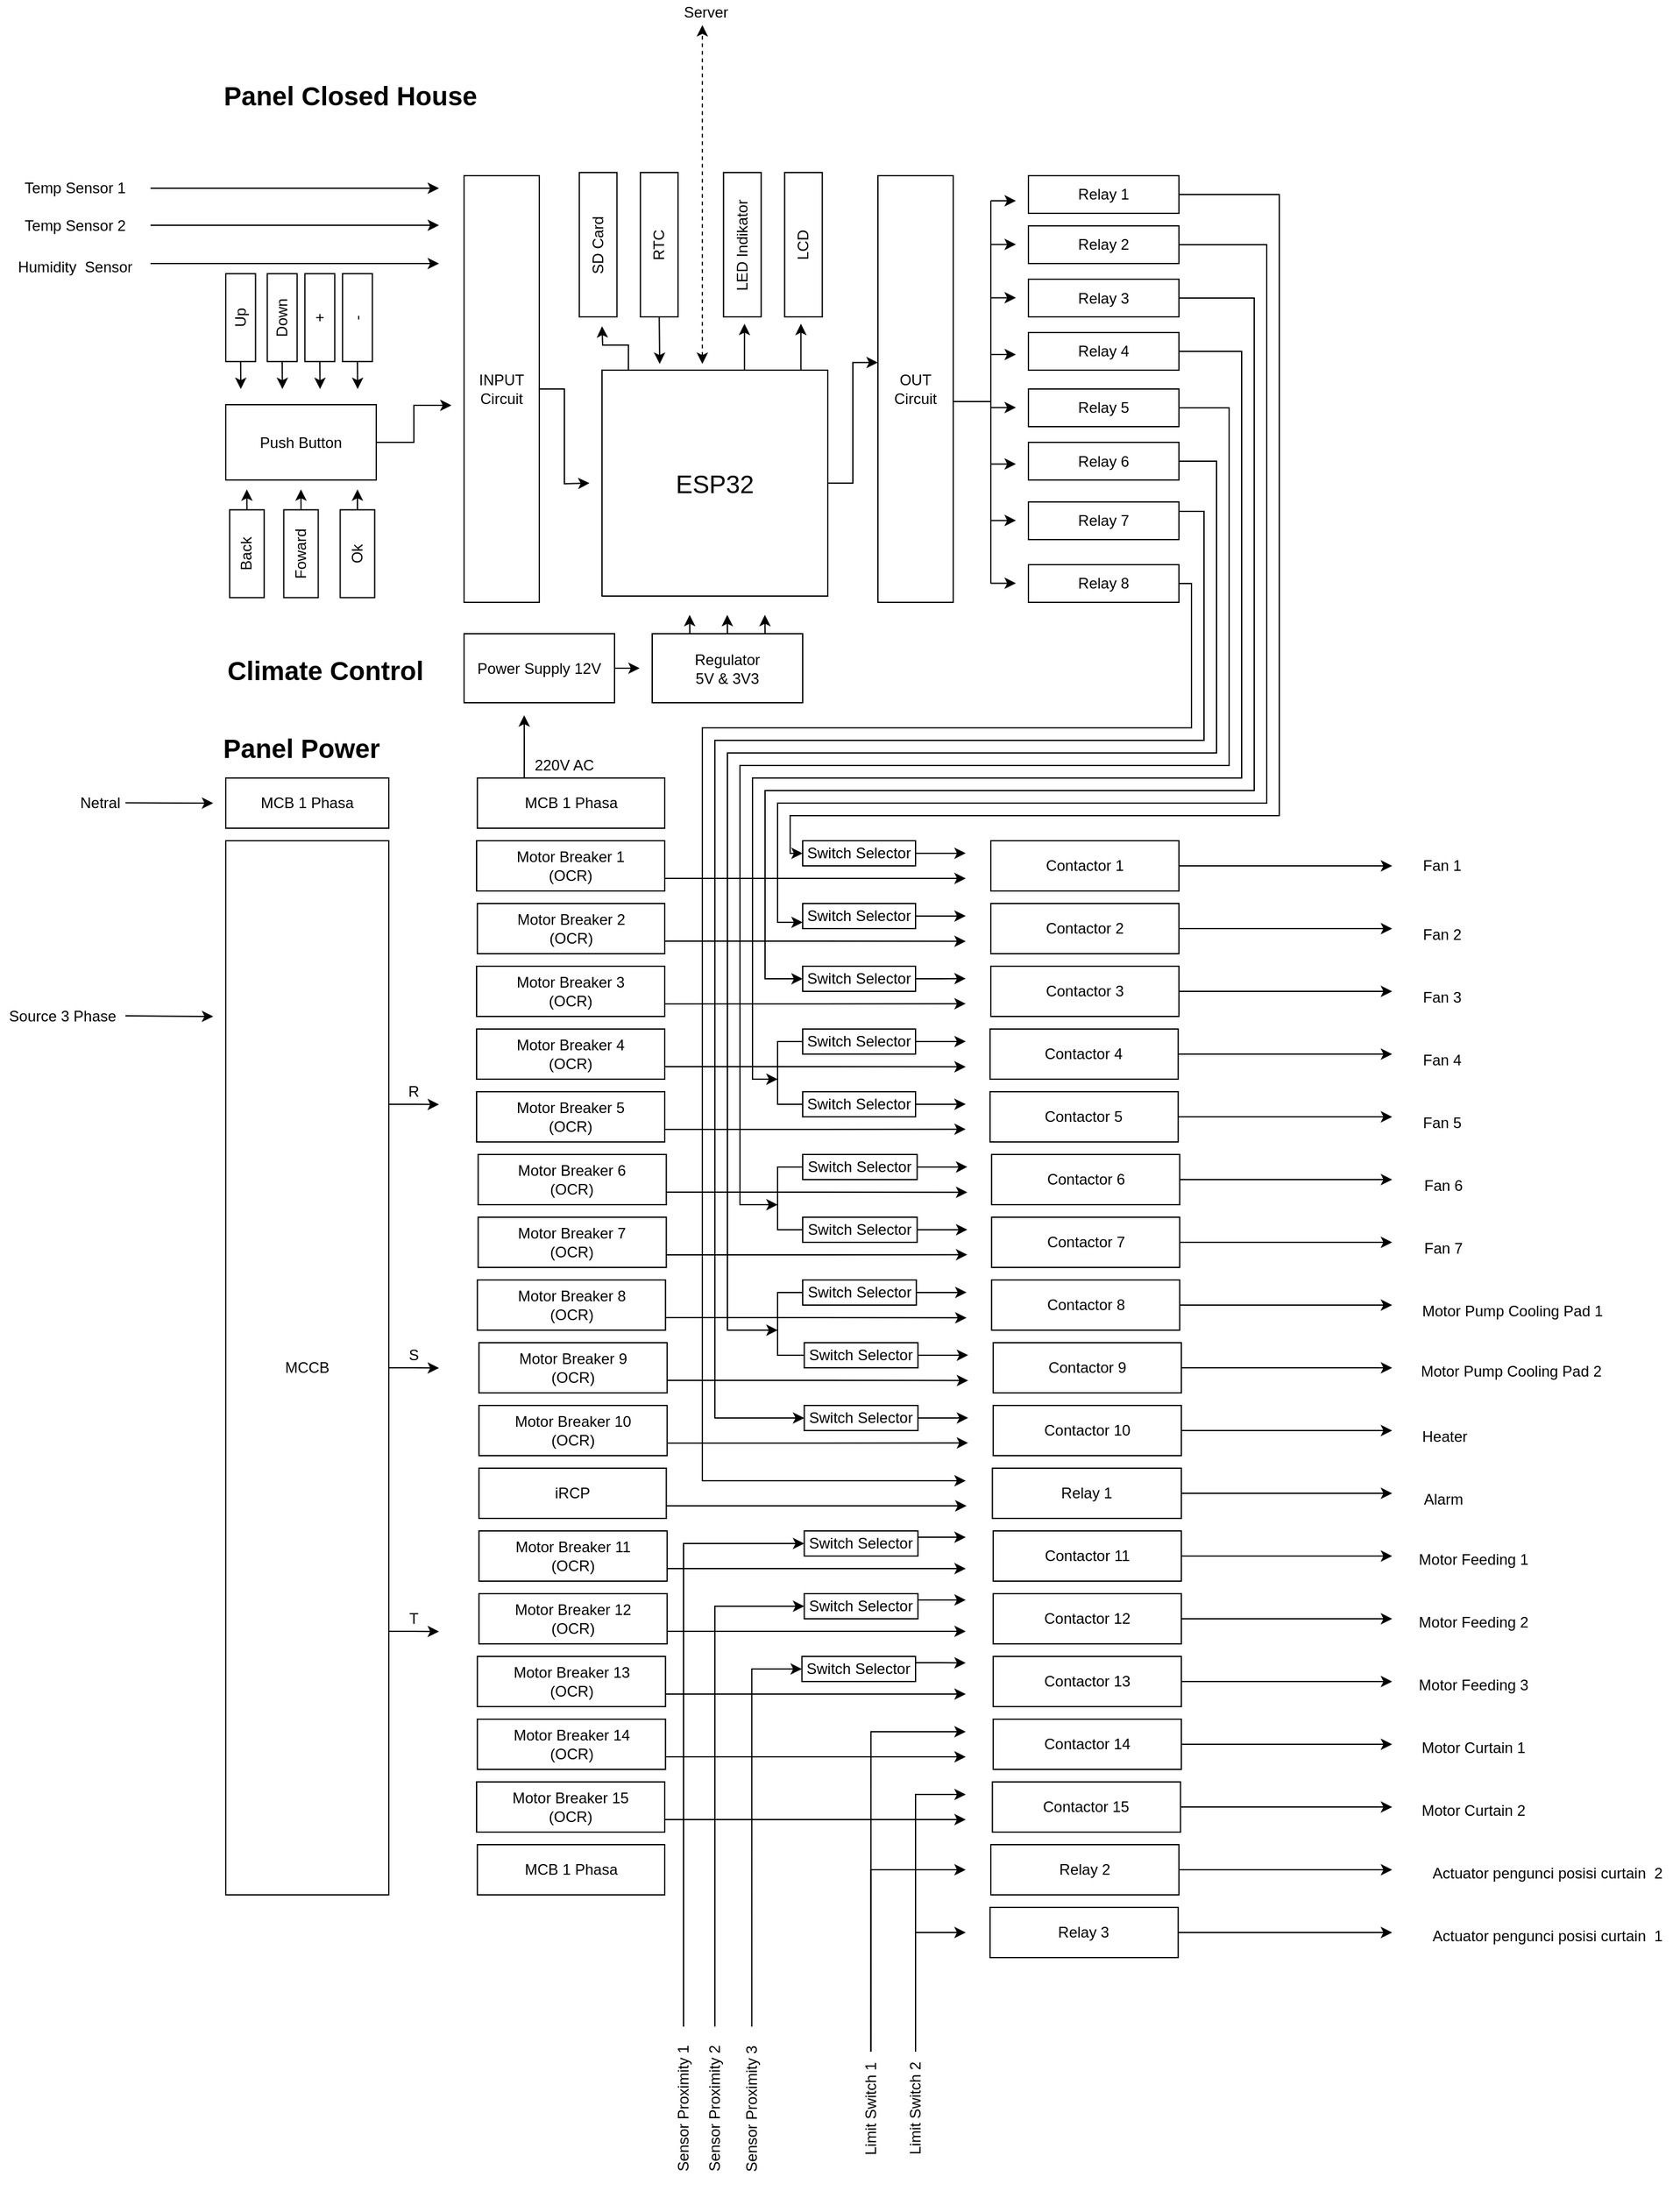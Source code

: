 <mxfile version="14.1.8" type="github">
  <diagram id="2PJkBT4ptk_el_u-jBm4" name="Page-1">
    <mxGraphModel dx="2432" dy="2450" grid="1" gridSize="10" guides="1" tooltips="1" connect="1" arrows="1" fold="1" page="1" pageScale="1" pageWidth="850" pageHeight="1100" math="0" shadow="0">
      <root>
        <mxCell id="0" />
        <mxCell id="1" parent="0" />
        <mxCell id="EQt62Dbtj5ZlUHY3P4BF-132" style="edgeStyle=orthogonalEdgeStyle;rounded=0;orthogonalLoop=1;jettySize=auto;html=1;exitX=1;exitY=0.5;exitDx=0;exitDy=0;entryX=-0.002;entryY=0.438;entryDx=0;entryDy=0;entryPerimeter=0;" parent="1" source="EQt62Dbtj5ZlUHY3P4BF-3" target="EQt62Dbtj5ZlUHY3P4BF-4" edge="1">
          <mxGeometry relative="1" as="geometry" />
        </mxCell>
        <mxCell id="EQt62Dbtj5ZlUHY3P4BF-3" value="&lt;font style=&quot;font-size: 20px&quot;&gt;ESP32&lt;/font&gt;" style="whiteSpace=wrap;html=1;aspect=fixed;" parent="1" vertex="1">
          <mxGeometry x="350" y="195" width="180" height="180" as="geometry" />
        </mxCell>
        <mxCell id="EQt62Dbtj5ZlUHY3P4BF-4" value="&lt;div&gt;OUT&lt;/div&gt;Circuit" style="rounded=0;whiteSpace=wrap;html=1;" parent="1" vertex="1">
          <mxGeometry x="570" y="40" width="60" height="340" as="geometry" />
        </mxCell>
        <mxCell id="EQt62Dbtj5ZlUHY3P4BF-5" style="edgeStyle=orthogonalEdgeStyle;rounded=0;orthogonalLoop=1;jettySize=auto;html=1;exitX=1;exitY=0.5;exitDx=0;exitDy=0;" parent="1" source="EQt62Dbtj5ZlUHY3P4BF-6" edge="1">
          <mxGeometry relative="1" as="geometry">
            <mxPoint x="340" y="285" as="targetPoint" />
          </mxGeometry>
        </mxCell>
        <mxCell id="EQt62Dbtj5ZlUHY3P4BF-6" value="&lt;div&gt;INPUT&lt;br&gt;&lt;/div&gt;Circuit" style="rounded=0;whiteSpace=wrap;html=1;" parent="1" vertex="1">
          <mxGeometry x="240" y="40" width="60" height="340" as="geometry" />
        </mxCell>
        <mxCell id="EQt62Dbtj5ZlUHY3P4BF-13" style="edgeStyle=orthogonalEdgeStyle;rounded=0;orthogonalLoop=1;jettySize=auto;html=1;exitX=1;exitY=0.5;exitDx=0;exitDy=0;" parent="1" source="EQt62Dbtj5ZlUHY3P4BF-14" edge="1">
          <mxGeometry relative="1" as="geometry">
            <mxPoint x="230" y="223" as="targetPoint" />
            <Array as="points">
              <mxPoint x="200" y="252" />
              <mxPoint x="200" y="223" />
            </Array>
          </mxGeometry>
        </mxCell>
        <mxCell id="EQt62Dbtj5ZlUHY3P4BF-14" value="Push Button" style="rounded=0;whiteSpace=wrap;html=1;" parent="1" vertex="1">
          <mxGeometry x="50" y="222.5" width="120" height="60" as="geometry" />
        </mxCell>
        <mxCell id="KyVM4W5usUBt5mMvMi2F-67" style="edgeStyle=orthogonalEdgeStyle;rounded=0;orthogonalLoop=1;jettySize=auto;html=1;exitX=0;exitY=0.5;exitDx=0;exitDy=0;" parent="1" source="EQt62Dbtj5ZlUHY3P4BF-16" edge="1">
          <mxGeometry relative="1" as="geometry">
            <mxPoint x="62" y="210" as="targetPoint" />
          </mxGeometry>
        </mxCell>
        <mxCell id="EQt62Dbtj5ZlUHY3P4BF-16" value="Up" style="rounded=0;whiteSpace=wrap;html=1;rotation=-90;" parent="1" vertex="1">
          <mxGeometry x="26.88" y="141.25" width="70" height="23.75" as="geometry" />
        </mxCell>
        <mxCell id="KyVM4W5usUBt5mMvMi2F-71" style="edgeStyle=orthogonalEdgeStyle;rounded=0;orthogonalLoop=1;jettySize=auto;html=1;exitX=1;exitY=0.5;exitDx=0;exitDy=0;" parent="1" source="EQt62Dbtj5ZlUHY3P4BF-24" edge="1">
          <mxGeometry relative="1" as="geometry">
            <mxPoint x="66.8" y="290" as="targetPoint" />
          </mxGeometry>
        </mxCell>
        <mxCell id="EQt62Dbtj5ZlUHY3P4BF-24" value="Back" style="rounded=0;whiteSpace=wrap;html=1;rotation=-90;" parent="1" vertex="1">
          <mxGeometry x="31.88" y="327.5" width="70" height="27.5" as="geometry" />
        </mxCell>
        <mxCell id="KyVM4W5usUBt5mMvMi2F-74" style="edgeStyle=orthogonalEdgeStyle;rounded=0;orthogonalLoop=1;jettySize=auto;html=1;exitX=1;exitY=0.5;exitDx=0;exitDy=0;" parent="1" source="EQt62Dbtj5ZlUHY3P4BF-26" edge="1">
          <mxGeometry relative="1" as="geometry">
            <mxPoint x="109.971" y="290" as="targetPoint" />
          </mxGeometry>
        </mxCell>
        <mxCell id="EQt62Dbtj5ZlUHY3P4BF-26" value="Foward" style="rounded=0;whiteSpace=wrap;html=1;rotation=-90;" parent="1" vertex="1">
          <mxGeometry x="75" y="327.5" width="70" height="27.5" as="geometry" />
        </mxCell>
        <mxCell id="KyVM4W5usUBt5mMvMi2F-4" style="edgeStyle=orthogonalEdgeStyle;rounded=0;orthogonalLoop=1;jettySize=auto;html=1;exitX=0.25;exitY=0;exitDx=0;exitDy=0;" parent="1" source="EQt62Dbtj5ZlUHY3P4BF-30" edge="1">
          <mxGeometry relative="1" as="geometry">
            <mxPoint x="419.857" y="390" as="targetPoint" />
          </mxGeometry>
        </mxCell>
        <mxCell id="KyVM4W5usUBt5mMvMi2F-5" style="edgeStyle=orthogonalEdgeStyle;rounded=0;orthogonalLoop=1;jettySize=auto;html=1;exitX=0.5;exitY=0;exitDx=0;exitDy=0;" parent="1" source="EQt62Dbtj5ZlUHY3P4BF-30" edge="1">
          <mxGeometry relative="1" as="geometry">
            <mxPoint x="449.857" y="390" as="targetPoint" />
          </mxGeometry>
        </mxCell>
        <mxCell id="KyVM4W5usUBt5mMvMi2F-6" style="edgeStyle=orthogonalEdgeStyle;rounded=0;orthogonalLoop=1;jettySize=auto;html=1;exitX=0.75;exitY=0;exitDx=0;exitDy=0;" parent="1" source="EQt62Dbtj5ZlUHY3P4BF-30" edge="1">
          <mxGeometry relative="1" as="geometry">
            <mxPoint x="479.857" y="390" as="targetPoint" />
          </mxGeometry>
        </mxCell>
        <mxCell id="EQt62Dbtj5ZlUHY3P4BF-30" value="&lt;div&gt;Regulator&lt;/div&gt;&lt;div&gt;5V &amp;amp; 3V3&lt;br&gt;&lt;/div&gt;" style="rounded=0;whiteSpace=wrap;html=1;" parent="1" vertex="1">
          <mxGeometry x="390" y="405" width="120" height="55" as="geometry" />
        </mxCell>
        <mxCell id="KyVM4W5usUBt5mMvMi2F-3" style="edgeStyle=orthogonalEdgeStyle;rounded=0;orthogonalLoop=1;jettySize=auto;html=1;exitX=1;exitY=0.5;exitDx=0;exitDy=0;" parent="1" source="EQt62Dbtj5ZlUHY3P4BF-32" edge="1">
          <mxGeometry relative="1" as="geometry">
            <mxPoint x="380" y="432.571" as="targetPoint" />
          </mxGeometry>
        </mxCell>
        <mxCell id="EQt62Dbtj5ZlUHY3P4BF-32" value="Power Supply 12V" style="rounded=0;whiteSpace=wrap;html=1;" parent="1" vertex="1">
          <mxGeometry x="240" y="405" width="120" height="55" as="geometry" />
        </mxCell>
        <mxCell id="ZWWDrjZTQDHdwo5J3Vig-9" style="edgeStyle=orthogonalEdgeStyle;rounded=0;orthogonalLoop=1;jettySize=auto;html=1;exitX=1;exitY=0.5;exitDx=0;exitDy=0;entryX=0;entryY=0.5;entryDx=0;entryDy=0;" edge="1" parent="1" source="EQt62Dbtj5ZlUHY3P4BF-34" target="KyVM4W5usUBt5mMvMi2F-25">
          <mxGeometry relative="1" as="geometry">
            <Array as="points">
              <mxPoint x="890" y="55" />
              <mxPoint x="890" y="550" />
              <mxPoint x="500" y="550" />
              <mxPoint x="500" y="580" />
            </Array>
          </mxGeometry>
        </mxCell>
        <mxCell id="EQt62Dbtj5ZlUHY3P4BF-34" value="Relay 1" style="rounded=0;whiteSpace=wrap;html=1;" parent="1" vertex="1">
          <mxGeometry x="690" y="40" width="120" height="30" as="geometry" />
        </mxCell>
        <mxCell id="ZWWDrjZTQDHdwo5J3Vig-10" style="edgeStyle=orthogonalEdgeStyle;rounded=0;orthogonalLoop=1;jettySize=auto;html=1;exitX=1;exitY=0.5;exitDx=0;exitDy=0;entryX=0;entryY=0.75;entryDx=0;entryDy=0;" edge="1" parent="1" source="EQt62Dbtj5ZlUHY3P4BF-36" target="KyVM4W5usUBt5mMvMi2F-36">
          <mxGeometry relative="1" as="geometry">
            <Array as="points">
              <mxPoint x="880" y="95" />
              <mxPoint x="880" y="540" />
              <mxPoint x="490" y="540" />
              <mxPoint x="490" y="635" />
            </Array>
          </mxGeometry>
        </mxCell>
        <mxCell id="EQt62Dbtj5ZlUHY3P4BF-36" value="Relay 2" style="rounded=0;whiteSpace=wrap;html=1;" parent="1" vertex="1">
          <mxGeometry x="690" y="80" width="120" height="30" as="geometry" />
        </mxCell>
        <mxCell id="ZWWDrjZTQDHdwo5J3Vig-11" style="edgeStyle=orthogonalEdgeStyle;rounded=0;orthogonalLoop=1;jettySize=auto;html=1;exitX=1;exitY=0.5;exitDx=0;exitDy=0;entryX=0;entryY=0.5;entryDx=0;entryDy=0;" edge="1" parent="1" source="EQt62Dbtj5ZlUHY3P4BF-38" target="KyVM4W5usUBt5mMvMi2F-37">
          <mxGeometry relative="1" as="geometry">
            <Array as="points">
              <mxPoint x="870" y="138" />
              <mxPoint x="870" y="530" />
              <mxPoint x="480" y="530" />
              <mxPoint x="480" y="680" />
            </Array>
          </mxGeometry>
        </mxCell>
        <mxCell id="EQt62Dbtj5ZlUHY3P4BF-38" value="Relay 3" style="rounded=0;whiteSpace=wrap;html=1;" parent="1" vertex="1">
          <mxGeometry x="690" y="122.5" width="120" height="30" as="geometry" />
        </mxCell>
        <mxCell id="ZWWDrjZTQDHdwo5J3Vig-35" style="edgeStyle=orthogonalEdgeStyle;rounded=0;orthogonalLoop=1;jettySize=auto;html=1;exitX=1;exitY=0.5;exitDx=0;exitDy=0;endArrow=classic;endFill=1;" edge="1" parent="1" source="EQt62Dbtj5ZlUHY3P4BF-40">
          <mxGeometry relative="1" as="geometry">
            <mxPoint x="490" y="760" as="targetPoint" />
            <Array as="points">
              <mxPoint x="860" y="180" />
              <mxPoint x="860" y="520" />
              <mxPoint x="470" y="520" />
              <mxPoint x="470" y="760" />
            </Array>
          </mxGeometry>
        </mxCell>
        <mxCell id="EQt62Dbtj5ZlUHY3P4BF-40" value="Relay 4" style="rounded=0;whiteSpace=wrap;html=1;" parent="1" vertex="1">
          <mxGeometry x="690" y="165" width="120" height="30" as="geometry" />
        </mxCell>
        <mxCell id="ZWWDrjZTQDHdwo5J3Vig-36" style="edgeStyle=orthogonalEdgeStyle;rounded=0;orthogonalLoop=1;jettySize=auto;html=1;exitX=1;exitY=0.5;exitDx=0;exitDy=0;endArrow=classic;endFill=1;" edge="1" parent="1" source="EQt62Dbtj5ZlUHY3P4BF-42">
          <mxGeometry relative="1" as="geometry">
            <mxPoint x="490" y="860" as="targetPoint" />
            <Array as="points">
              <mxPoint x="850" y="225" />
              <mxPoint x="850" y="510" />
              <mxPoint x="460" y="510" />
              <mxPoint x="460" y="860" />
            </Array>
          </mxGeometry>
        </mxCell>
        <mxCell id="EQt62Dbtj5ZlUHY3P4BF-42" value="Relay 5" style="rounded=0;whiteSpace=wrap;html=1;" parent="1" vertex="1">
          <mxGeometry x="690" y="210" width="120" height="30" as="geometry" />
        </mxCell>
        <mxCell id="ZWWDrjZTQDHdwo5J3Vig-50" style="edgeStyle=orthogonalEdgeStyle;rounded=0;orthogonalLoop=1;jettySize=auto;html=1;exitX=1;exitY=0.5;exitDx=0;exitDy=0;endArrow=classic;endFill=1;" edge="1" parent="1" source="EQt62Dbtj5ZlUHY3P4BF-44">
          <mxGeometry relative="1" as="geometry">
            <mxPoint x="490" y="960" as="targetPoint" />
            <Array as="points">
              <mxPoint x="840" y="268" />
              <mxPoint x="840" y="500" />
              <mxPoint x="450" y="500" />
              <mxPoint x="450" y="960" />
            </Array>
          </mxGeometry>
        </mxCell>
        <mxCell id="EQt62Dbtj5ZlUHY3P4BF-44" value="Relay 6" style="rounded=0;whiteSpace=wrap;html=1;" parent="1" vertex="1">
          <mxGeometry x="690" y="252.5" width="120" height="30" as="geometry" />
        </mxCell>
        <mxCell id="ZWWDrjZTQDHdwo5J3Vig-51" style="edgeStyle=orthogonalEdgeStyle;rounded=0;orthogonalLoop=1;jettySize=auto;html=1;exitX=1;exitY=0.25;exitDx=0;exitDy=0;entryX=0;entryY=0.5;entryDx=0;entryDy=0;endArrow=classic;endFill=1;" edge="1" parent="1" source="EQt62Dbtj5ZlUHY3P4BF-46" target="KyVM4W5usUBt5mMvMi2F-41">
          <mxGeometry relative="1" as="geometry">
            <Array as="points">
              <mxPoint x="830" y="308" />
              <mxPoint x="830" y="490" />
              <mxPoint x="440" y="490" />
              <mxPoint x="440" y="1030" />
            </Array>
          </mxGeometry>
        </mxCell>
        <mxCell id="EQt62Dbtj5ZlUHY3P4BF-46" value="Relay 7" style="rounded=0;whiteSpace=wrap;html=1;" parent="1" vertex="1">
          <mxGeometry x="690" y="300" width="120" height="30" as="geometry" />
        </mxCell>
        <mxCell id="ZWWDrjZTQDHdwo5J3Vig-52" style="edgeStyle=orthogonalEdgeStyle;rounded=0;orthogonalLoop=1;jettySize=auto;html=1;exitX=1;exitY=0.5;exitDx=0;exitDy=0;endArrow=classic;endFill=1;" edge="1" parent="1" source="EQt62Dbtj5ZlUHY3P4BF-48">
          <mxGeometry relative="1" as="geometry">
            <mxPoint x="640" y="1080" as="targetPoint" />
            <Array as="points">
              <mxPoint x="820" y="365" />
              <mxPoint x="820" y="480" />
              <mxPoint x="430" y="480" />
              <mxPoint x="430" y="1080" />
            </Array>
          </mxGeometry>
        </mxCell>
        <mxCell id="EQt62Dbtj5ZlUHY3P4BF-48" value="Relay 8" style="rounded=0;whiteSpace=wrap;html=1;" parent="1" vertex="1">
          <mxGeometry x="690" y="350" width="120" height="30" as="geometry" />
        </mxCell>
        <mxCell id="KyVM4W5usUBt5mMvMi2F-75" style="edgeStyle=orthogonalEdgeStyle;rounded=0;orthogonalLoop=1;jettySize=auto;html=1;exitX=1;exitY=0.5;exitDx=0;exitDy=0;" parent="1" source="EQt62Dbtj5ZlUHY3P4BF-57" edge="1">
          <mxGeometry relative="1" as="geometry">
            <mxPoint x="155.019" y="290" as="targetPoint" />
          </mxGeometry>
        </mxCell>
        <mxCell id="EQt62Dbtj5ZlUHY3P4BF-57" value="Ok" style="rounded=0;whiteSpace=wrap;html=1;rotation=-90;" parent="1" vertex="1">
          <mxGeometry x="120" y="327.5" width="70" height="27.5" as="geometry" />
        </mxCell>
        <mxCell id="EQt62Dbtj5ZlUHY3P4BF-58" value="LCD" style="rounded=0;whiteSpace=wrap;html=1;rotation=-90;" parent="1" vertex="1">
          <mxGeometry x="453.13" y="80" width="115" height="30" as="geometry" />
        </mxCell>
        <mxCell id="EQt62Dbtj5ZlUHY3P4BF-59" value="LED Indikator" style="rounded=0;whiteSpace=wrap;html=1;rotation=-90;" parent="1" vertex="1">
          <mxGeometry x="404.38" y="80" width="115" height="30" as="geometry" />
        </mxCell>
        <mxCell id="EQt62Dbtj5ZlUHY3P4BF-61" style="edgeStyle=orthogonalEdgeStyle;rounded=0;orthogonalLoop=1;jettySize=auto;html=1;exitX=0;exitY=0.5;exitDx=0;exitDy=0;" parent="1" source="EQt62Dbtj5ZlUHY3P4BF-62" edge="1">
          <mxGeometry relative="1" as="geometry">
            <mxPoint x="396" y="190" as="targetPoint" />
          </mxGeometry>
        </mxCell>
        <mxCell id="EQt62Dbtj5ZlUHY3P4BF-62" value="RTC" style="rounded=0;whiteSpace=wrap;html=1;rotation=-90;" parent="1" vertex="1">
          <mxGeometry x="338.13" y="80" width="115" height="30" as="geometry" />
        </mxCell>
        <mxCell id="EQt62Dbtj5ZlUHY3P4BF-63" value="" style="endArrow=classic;startArrow=classic;html=1;dashed=1;entryX=0.422;entryY=1;entryDx=0;entryDy=0;entryPerimeter=0;" parent="1" target="KyVM4W5usUBt5mMvMi2F-21" edge="1">
          <mxGeometry width="50" height="50" relative="1" as="geometry">
            <mxPoint x="430" y="190" as="sourcePoint" />
            <mxPoint x="430" y="-70" as="targetPoint" />
          </mxGeometry>
        </mxCell>
        <mxCell id="EQt62Dbtj5ZlUHY3P4BF-64" value="" style="endArrow=classic;html=1;" parent="1" edge="1">
          <mxGeometry width="50" height="50" relative="1" as="geometry">
            <mxPoint x="463.61" y="195" as="sourcePoint" />
            <mxPoint x="463.61" y="158" as="targetPoint" />
          </mxGeometry>
        </mxCell>
        <mxCell id="EQt62Dbtj5ZlUHY3P4BF-65" value="" style="endArrow=classic;html=1;" parent="1" edge="1">
          <mxGeometry width="50" height="50" relative="1" as="geometry">
            <mxPoint x="508.61" y="195" as="sourcePoint" />
            <mxPoint x="508.61" y="158" as="targetPoint" />
          </mxGeometry>
        </mxCell>
        <mxCell id="EQt62Dbtj5ZlUHY3P4BF-67" value="" style="endArrow=classic;html=1;" parent="1" edge="1">
          <mxGeometry width="50" height="50" relative="1" as="geometry">
            <mxPoint x="660" y="60.0" as="sourcePoint" />
            <mxPoint x="680" y="60.0" as="targetPoint" />
          </mxGeometry>
        </mxCell>
        <mxCell id="EQt62Dbtj5ZlUHY3P4BF-68" value="" style="endArrow=classic;html=1;" parent="1" edge="1">
          <mxGeometry width="50" height="50" relative="1" as="geometry">
            <mxPoint x="660" y="94.8" as="sourcePoint" />
            <mxPoint x="680" y="94.8" as="targetPoint" />
          </mxGeometry>
        </mxCell>
        <mxCell id="EQt62Dbtj5ZlUHY3P4BF-69" value="" style="endArrow=classic;html=1;" parent="1" edge="1">
          <mxGeometry width="50" height="50" relative="1" as="geometry">
            <mxPoint x="660" y="137.3" as="sourcePoint" />
            <mxPoint x="680" y="137.3" as="targetPoint" />
          </mxGeometry>
        </mxCell>
        <mxCell id="EQt62Dbtj5ZlUHY3P4BF-70" value="" style="endArrow=classic;html=1;" parent="1" edge="1">
          <mxGeometry width="50" height="50" relative="1" as="geometry">
            <mxPoint x="660" y="182.5" as="sourcePoint" />
            <mxPoint x="680" y="182.5" as="targetPoint" />
          </mxGeometry>
        </mxCell>
        <mxCell id="EQt62Dbtj5ZlUHY3P4BF-71" value="" style="endArrow=classic;html=1;" parent="1" edge="1">
          <mxGeometry width="50" height="50" relative="1" as="geometry">
            <mxPoint x="660" y="224.8" as="sourcePoint" />
            <mxPoint x="680" y="224.8" as="targetPoint" />
          </mxGeometry>
        </mxCell>
        <mxCell id="EQt62Dbtj5ZlUHY3P4BF-72" value="" style="endArrow=classic;html=1;" parent="1" edge="1">
          <mxGeometry width="50" height="50" relative="1" as="geometry">
            <mxPoint x="660" y="269.8" as="sourcePoint" />
            <mxPoint x="680" y="269.8" as="targetPoint" />
          </mxGeometry>
        </mxCell>
        <mxCell id="EQt62Dbtj5ZlUHY3P4BF-73" value="" style="endArrow=classic;html=1;" parent="1" edge="1">
          <mxGeometry width="50" height="50" relative="1" as="geometry">
            <mxPoint x="660" y="314.8" as="sourcePoint" />
            <mxPoint x="680" y="314.8" as="targetPoint" />
          </mxGeometry>
        </mxCell>
        <mxCell id="EQt62Dbtj5ZlUHY3P4BF-74" value="" style="endArrow=classic;html=1;" parent="1" edge="1">
          <mxGeometry width="50" height="50" relative="1" as="geometry">
            <mxPoint x="660" y="364.8" as="sourcePoint" />
            <mxPoint x="680" y="364.8" as="targetPoint" />
          </mxGeometry>
        </mxCell>
        <mxCell id="EQt62Dbtj5ZlUHY3P4BF-76" value="" style="endArrow=none;html=1;" parent="1" edge="1">
          <mxGeometry width="50" height="50" relative="1" as="geometry">
            <mxPoint x="660" y="365" as="sourcePoint" />
            <mxPoint x="660" y="60" as="targetPoint" />
          </mxGeometry>
        </mxCell>
        <mxCell id="EQt62Dbtj5ZlUHY3P4BF-77" value="" style="endArrow=none;html=1;" parent="1" edge="1">
          <mxGeometry width="50" height="50" relative="1" as="geometry">
            <mxPoint x="630" y="220" as="sourcePoint" />
            <mxPoint x="660" y="220" as="targetPoint" />
          </mxGeometry>
        </mxCell>
        <mxCell id="EQt62Dbtj5ZlUHY3P4BF-94" value="SD Card" style="rounded=0;whiteSpace=wrap;html=1;rotation=-90;" parent="1" vertex="1">
          <mxGeometry x="289.38" y="80" width="115" height="30" as="geometry" />
        </mxCell>
        <mxCell id="EQt62Dbtj5ZlUHY3P4BF-96" style="edgeStyle=orthogonalEdgeStyle;rounded=0;orthogonalLoop=1;jettySize=auto;html=1;exitX=0.5;exitY=1;exitDx=0;exitDy=0;" parent="1" source="EQt62Dbtj5ZlUHY3P4BF-30" target="EQt62Dbtj5ZlUHY3P4BF-30" edge="1">
          <mxGeometry relative="1" as="geometry" />
        </mxCell>
        <mxCell id="KyVM4W5usUBt5mMvMi2F-44" style="edgeStyle=orthogonalEdgeStyle;rounded=0;orthogonalLoop=1;jettySize=auto;html=1;exitX=1;exitY=0.75;exitDx=0;exitDy=0;" parent="1" source="EQt62Dbtj5ZlUHY3P4BF-101" edge="1">
          <mxGeometry relative="1" as="geometry">
            <mxPoint x="640" y="600" as="targetPoint" />
          </mxGeometry>
        </mxCell>
        <mxCell id="EQt62Dbtj5ZlUHY3P4BF-101" value="&lt;div&gt;Motor Breaker 1&lt;br&gt;&lt;/div&gt;&lt;div&gt;(OCR)&lt;br&gt;&lt;/div&gt;" style="rounded=0;whiteSpace=wrap;html=1;strokeWidth=1;fillColor=none;" parent="1" vertex="1">
          <mxGeometry x="250" y="570" width="150" height="40" as="geometry" />
        </mxCell>
        <mxCell id="ZWWDrjZTQDHdwo5J3Vig-125" style="edgeStyle=orthogonalEdgeStyle;rounded=0;orthogonalLoop=1;jettySize=auto;html=1;exitX=1;exitY=0.5;exitDx=0;exitDy=0;endArrow=classic;endFill=1;" edge="1" parent="1" source="EQt62Dbtj5ZlUHY3P4BF-104">
          <mxGeometry relative="1" as="geometry">
            <mxPoint x="220" y="990.143" as="targetPoint" />
          </mxGeometry>
        </mxCell>
        <mxCell id="ZWWDrjZTQDHdwo5J3Vig-126" style="edgeStyle=orthogonalEdgeStyle;rounded=0;orthogonalLoop=1;jettySize=auto;html=1;exitX=1;exitY=0.75;exitDx=0;exitDy=0;endArrow=classic;endFill=1;" edge="1" parent="1" source="EQt62Dbtj5ZlUHY3P4BF-104">
          <mxGeometry relative="1" as="geometry">
            <mxPoint x="220" y="1200.143" as="targetPoint" />
          </mxGeometry>
        </mxCell>
        <mxCell id="ZWWDrjZTQDHdwo5J3Vig-127" style="edgeStyle=orthogonalEdgeStyle;rounded=0;orthogonalLoop=1;jettySize=auto;html=1;exitX=1;exitY=0.25;exitDx=0;exitDy=0;endArrow=classic;endFill=1;" edge="1" parent="1" source="EQt62Dbtj5ZlUHY3P4BF-104">
          <mxGeometry relative="1" as="geometry">
            <mxPoint x="220" y="780.143" as="targetPoint" />
          </mxGeometry>
        </mxCell>
        <mxCell id="EQt62Dbtj5ZlUHY3P4BF-104" value="MCCB" style="rounded=0;whiteSpace=wrap;html=1;strokeWidth=1;fillColor=none;" parent="1" vertex="1">
          <mxGeometry x="50" y="570" width="130" height="840" as="geometry" />
        </mxCell>
        <mxCell id="KyVM4W5usUBt5mMvMi2F-102" style="edgeStyle=orthogonalEdgeStyle;rounded=0;orthogonalLoop=1;jettySize=auto;html=1;exitX=1;exitY=0.5;exitDx=0;exitDy=0;" parent="1" source="EQt62Dbtj5ZlUHY3P4BF-124" edge="1">
          <mxGeometry relative="1" as="geometry">
            <mxPoint x="980" y="590" as="targetPoint" />
          </mxGeometry>
        </mxCell>
        <mxCell id="EQt62Dbtj5ZlUHY3P4BF-124" value="&lt;div&gt;Contactor 1&lt;br&gt;&lt;/div&gt;" style="rounded=0;whiteSpace=wrap;html=1;strokeWidth=1;fillColor=none;" parent="1" vertex="1">
          <mxGeometry x="660" y="570" width="150" height="40" as="geometry" />
        </mxCell>
        <mxCell id="KyVM4W5usUBt5mMvMi2F-101" style="edgeStyle=orthogonalEdgeStyle;rounded=0;orthogonalLoop=1;jettySize=auto;html=1;exitX=1;exitY=0.5;exitDx=0;exitDy=0;" parent="1" source="EQt62Dbtj5ZlUHY3P4BF-125" edge="1">
          <mxGeometry relative="1" as="geometry">
            <mxPoint x="980" y="640" as="targetPoint" />
          </mxGeometry>
        </mxCell>
        <mxCell id="EQt62Dbtj5ZlUHY3P4BF-125" value="&lt;div&gt;Contactor 2&lt;br&gt;&lt;/div&gt;" style="rounded=0;whiteSpace=wrap;html=1;strokeWidth=1;fillColor=none;" parent="1" vertex="1">
          <mxGeometry x="660" y="620" width="150" height="40" as="geometry" />
        </mxCell>
        <mxCell id="KyVM4W5usUBt5mMvMi2F-100" style="edgeStyle=orthogonalEdgeStyle;rounded=0;orthogonalLoop=1;jettySize=auto;html=1;exitX=1;exitY=0.5;exitDx=0;exitDy=0;" parent="1" source="EQt62Dbtj5ZlUHY3P4BF-126" edge="1">
          <mxGeometry relative="1" as="geometry">
            <mxPoint x="980" y="690" as="targetPoint" />
          </mxGeometry>
        </mxCell>
        <mxCell id="EQt62Dbtj5ZlUHY3P4BF-126" value="&lt;div&gt;Contactor 3&lt;br&gt;&lt;/div&gt;" style="rounded=0;whiteSpace=wrap;html=1;strokeWidth=1;fillColor=none;" parent="1" vertex="1">
          <mxGeometry x="660" y="670" width="150" height="40" as="geometry" />
        </mxCell>
        <mxCell id="KyVM4W5usUBt5mMvMi2F-99" style="edgeStyle=orthogonalEdgeStyle;rounded=0;orthogonalLoop=1;jettySize=auto;html=1;exitX=1;exitY=0.5;exitDx=0;exitDy=0;" parent="1" source="EQt62Dbtj5ZlUHY3P4BF-127" edge="1">
          <mxGeometry relative="1" as="geometry">
            <mxPoint x="980" y="740" as="targetPoint" />
          </mxGeometry>
        </mxCell>
        <mxCell id="EQt62Dbtj5ZlUHY3P4BF-127" value="&lt;div&gt;Contactor 4&lt;br&gt;&lt;/div&gt;" style="rounded=0;whiteSpace=wrap;html=1;strokeWidth=1;fillColor=none;" parent="1" vertex="1">
          <mxGeometry x="659.37" y="720" width="150" height="40" as="geometry" />
        </mxCell>
        <mxCell id="KyVM4W5usUBt5mMvMi2F-98" style="edgeStyle=orthogonalEdgeStyle;rounded=0;orthogonalLoop=1;jettySize=auto;html=1;exitX=1;exitY=0.5;exitDx=0;exitDy=0;" parent="1" source="EQt62Dbtj5ZlUHY3P4BF-128" edge="1">
          <mxGeometry relative="1" as="geometry">
            <mxPoint x="980" y="790" as="targetPoint" />
          </mxGeometry>
        </mxCell>
        <mxCell id="EQt62Dbtj5ZlUHY3P4BF-128" value="&lt;div&gt;Contactor 5&lt;br&gt;&lt;/div&gt;" style="rounded=0;whiteSpace=wrap;html=1;strokeWidth=1;fillColor=none;" parent="1" vertex="1">
          <mxGeometry x="659.37" y="770" width="150" height="40" as="geometry" />
        </mxCell>
        <mxCell id="KyVM4W5usUBt5mMvMi2F-97" style="edgeStyle=orthogonalEdgeStyle;rounded=0;orthogonalLoop=1;jettySize=auto;html=1;exitX=1;exitY=0.5;exitDx=0;exitDy=0;" parent="1" source="EQt62Dbtj5ZlUHY3P4BF-129" edge="1">
          <mxGeometry relative="1" as="geometry">
            <mxPoint x="980" y="940" as="targetPoint" />
          </mxGeometry>
        </mxCell>
        <mxCell id="EQt62Dbtj5ZlUHY3P4BF-129" value="&lt;div&gt;Contactor 8&lt;br&gt;&lt;/div&gt;" style="rounded=0;whiteSpace=wrap;html=1;strokeWidth=1;fillColor=none;" parent="1" vertex="1">
          <mxGeometry x="660.63" y="920" width="150" height="40" as="geometry" />
        </mxCell>
        <mxCell id="KyVM4W5usUBt5mMvMi2F-96" style="edgeStyle=orthogonalEdgeStyle;rounded=0;orthogonalLoop=1;jettySize=auto;html=1;exitX=1;exitY=0.5;exitDx=0;exitDy=0;" parent="1" source="EQt62Dbtj5ZlUHY3P4BF-130" edge="1">
          <mxGeometry relative="1" as="geometry">
            <mxPoint x="980" y="1040" as="targetPoint" />
          </mxGeometry>
        </mxCell>
        <mxCell id="EQt62Dbtj5ZlUHY3P4BF-130" value="&lt;div&gt;Contactor 10&lt;br&gt;&lt;/div&gt;" style="rounded=0;whiteSpace=wrap;html=1;strokeWidth=1;fillColor=none;" parent="1" vertex="1">
          <mxGeometry x="661.89" y="1020" width="150" height="40" as="geometry" />
        </mxCell>
        <mxCell id="EQt62Dbtj5ZlUHY3P4BF-133" value="MCB 1 Phasa" style="rounded=0;whiteSpace=wrap;html=1;strokeWidth=1;fillColor=none;" parent="1" vertex="1">
          <mxGeometry x="50" y="520" width="130" height="40" as="geometry" />
        </mxCell>
        <mxCell id="ZWWDrjZTQDHdwo5J3Vig-39" style="edgeStyle=orthogonalEdgeStyle;rounded=0;orthogonalLoop=1;jettySize=auto;html=1;exitX=1;exitY=0.75;exitDx=0;exitDy=0;endArrow=classic;endFill=1;" edge="1" parent="1" source="EQt62Dbtj5ZlUHY3P4BF-134">
          <mxGeometry relative="1" as="geometry">
            <mxPoint x="640.63" y="1100" as="targetPoint" />
          </mxGeometry>
        </mxCell>
        <mxCell id="EQt62Dbtj5ZlUHY3P4BF-134" value="iRCP" style="rounded=0;whiteSpace=wrap;html=1;strokeWidth=1;fillColor=none;" parent="1" vertex="1">
          <mxGeometry x="251.89" y="1070" width="149.37" height="40" as="geometry" />
        </mxCell>
        <mxCell id="KyVM4W5usUBt5mMvMi2F-95" style="edgeStyle=orthogonalEdgeStyle;rounded=0;orthogonalLoop=1;jettySize=auto;html=1;exitX=1;exitY=0.5;exitDx=0;exitDy=0;" parent="1" source="EQt62Dbtj5ZlUHY3P4BF-139" edge="1">
          <mxGeometry relative="1" as="geometry">
            <mxPoint x="980" y="1090" as="targetPoint" />
          </mxGeometry>
        </mxCell>
        <mxCell id="EQt62Dbtj5ZlUHY3P4BF-139" value="Relay 1" style="rounded=0;whiteSpace=wrap;html=1;strokeWidth=1;fillColor=none;" parent="1" vertex="1">
          <mxGeometry x="661.26" y="1070" width="150.63" height="40" as="geometry" />
        </mxCell>
        <mxCell id="EQt62Dbtj5ZlUHY3P4BF-163" value="" style="endArrow=classic;html=1;" parent="1" edge="1">
          <mxGeometry width="50" height="50" relative="1" as="geometry">
            <mxPoint x="-30" y="709.52" as="sourcePoint" />
            <mxPoint x="40" y="710" as="targetPoint" />
          </mxGeometry>
        </mxCell>
        <mxCell id="EQt62Dbtj5ZlUHY3P4BF-164" value="" style="endArrow=classic;html=1;" parent="1" edge="1">
          <mxGeometry width="50" height="50" relative="1" as="geometry">
            <mxPoint x="-30" y="539.76" as="sourcePoint" />
            <mxPoint x="40" y="540" as="targetPoint" />
          </mxGeometry>
        </mxCell>
        <mxCell id="EQt62Dbtj5ZlUHY3P4BF-165" value="Source 3 Phase" style="text;html=1;strokeColor=none;fillColor=none;align=center;verticalAlign=middle;whiteSpace=wrap;rounded=0;" parent="1" vertex="1">
          <mxGeometry x="-130" y="700" width="100" height="20" as="geometry" />
        </mxCell>
        <mxCell id="EQt62Dbtj5ZlUHY3P4BF-166" value="Netral" style="text;html=1;strokeColor=none;fillColor=none;align=center;verticalAlign=middle;whiteSpace=wrap;rounded=0;" parent="1" vertex="1">
          <mxGeometry x="-80" y="530" width="60" height="20" as="geometry" />
        </mxCell>
        <mxCell id="KyVM4W5usUBt5mMvMi2F-62" style="edgeStyle=orthogonalEdgeStyle;rounded=0;orthogonalLoop=1;jettySize=auto;html=1;exitX=0.25;exitY=0;exitDx=0;exitDy=0;" parent="1" source="EQt62Dbtj5ZlUHY3P4BF-168" edge="1">
          <mxGeometry relative="1" as="geometry">
            <mxPoint x="287.952" y="470" as="targetPoint" />
          </mxGeometry>
        </mxCell>
        <mxCell id="EQt62Dbtj5ZlUHY3P4BF-168" value="MCB 1 Phasa" style="rounded=0;whiteSpace=wrap;html=1;strokeWidth=1;fillColor=none;" parent="1" vertex="1">
          <mxGeometry x="250.63" y="520" width="149.37" height="40" as="geometry" />
        </mxCell>
        <mxCell id="KyVM4W5usUBt5mMvMi2F-17" style="edgeStyle=orthogonalEdgeStyle;rounded=0;orthogonalLoop=1;jettySize=auto;html=1;exitX=0.117;exitY=0.002;exitDx=0;exitDy=0;exitPerimeter=0;" parent="1" source="EQt62Dbtj5ZlUHY3P4BF-3" edge="1">
          <mxGeometry relative="1" as="geometry">
            <mxPoint x="350" y="160" as="targetPoint" />
            <mxPoint x="310" y="172.5" as="sourcePoint" />
          </mxGeometry>
        </mxCell>
        <mxCell id="KyVM4W5usUBt5mMvMi2F-20" value="220V AC" style="text;html=1;strokeColor=none;fillColor=none;align=center;verticalAlign=middle;whiteSpace=wrap;rounded=0;dashed=1;opacity=40;" parent="1" vertex="1">
          <mxGeometry x="290" y="500" width="60" height="20" as="geometry" />
        </mxCell>
        <mxCell id="KyVM4W5usUBt5mMvMi2F-21" value="Server" style="text;html=1;strokeColor=none;fillColor=none;align=center;verticalAlign=middle;whiteSpace=wrap;rounded=0;dashed=1;opacity=40;" parent="1" vertex="1">
          <mxGeometry x="413.13" y="-100" width="40" height="20" as="geometry" />
        </mxCell>
        <mxCell id="KyVM4W5usUBt5mMvMi2F-53" style="edgeStyle=orthogonalEdgeStyle;rounded=0;orthogonalLoop=1;jettySize=auto;html=1;exitX=1;exitY=0.5;exitDx=0;exitDy=0;" parent="1" source="KyVM4W5usUBt5mMvMi2F-25" edge="1">
          <mxGeometry relative="1" as="geometry">
            <mxPoint x="640" y="579.907" as="targetPoint" />
          </mxGeometry>
        </mxCell>
        <mxCell id="KyVM4W5usUBt5mMvMi2F-25" value="Switch Selector" style="rounded=0;whiteSpace=wrap;html=1;fillColor=none;" parent="1" vertex="1">
          <mxGeometry x="510" y="570" width="90" height="20" as="geometry" />
        </mxCell>
        <mxCell id="KyVM4W5usUBt5mMvMi2F-45" style="edgeStyle=orthogonalEdgeStyle;rounded=0;orthogonalLoop=1;jettySize=auto;html=1;exitX=1;exitY=0.75;exitDx=0;exitDy=0;" parent="1" source="KyVM4W5usUBt5mMvMi2F-28" edge="1">
          <mxGeometry relative="1" as="geometry">
            <mxPoint x="640" y="650.143" as="targetPoint" />
          </mxGeometry>
        </mxCell>
        <mxCell id="KyVM4W5usUBt5mMvMi2F-28" value="&lt;div&gt;Motor Breaker 2&lt;br&gt;&lt;/div&gt;&lt;div&gt;(OCR)&lt;br&gt;&lt;/div&gt;" style="rounded=0;whiteSpace=wrap;html=1;strokeWidth=1;fillColor=none;" parent="1" vertex="1">
          <mxGeometry x="250.63" y="620" width="149.37" height="40" as="geometry" />
        </mxCell>
        <mxCell id="KyVM4W5usUBt5mMvMi2F-46" style="edgeStyle=orthogonalEdgeStyle;rounded=0;orthogonalLoop=1;jettySize=auto;html=1;exitX=1;exitY=0.75;exitDx=0;exitDy=0;" parent="1" source="KyVM4W5usUBt5mMvMi2F-29" edge="1">
          <mxGeometry relative="1" as="geometry">
            <mxPoint x="640" y="699.857" as="targetPoint" />
          </mxGeometry>
        </mxCell>
        <mxCell id="KyVM4W5usUBt5mMvMi2F-29" value="&lt;div&gt;Motor Breaker 3&lt;br&gt;&lt;/div&gt;&lt;div&gt;(OCR)&lt;br&gt;&lt;/div&gt;" style="rounded=0;whiteSpace=wrap;html=1;strokeWidth=1;fillColor=none;" parent="1" vertex="1">
          <mxGeometry x="250" y="670" width="150" height="40" as="geometry" />
        </mxCell>
        <mxCell id="KyVM4W5usUBt5mMvMi2F-47" style="edgeStyle=orthogonalEdgeStyle;rounded=0;orthogonalLoop=1;jettySize=auto;html=1;exitX=1;exitY=0.75;exitDx=0;exitDy=0;" parent="1" source="KyVM4W5usUBt5mMvMi2F-30" edge="1">
          <mxGeometry relative="1" as="geometry">
            <mxPoint x="640" y="750.143" as="targetPoint" />
          </mxGeometry>
        </mxCell>
        <mxCell id="KyVM4W5usUBt5mMvMi2F-30" value="&lt;div&gt;Motor Breaker 4&lt;br&gt;&lt;/div&gt;&lt;div&gt;(OCR)&lt;br&gt;&lt;/div&gt;" style="rounded=0;whiteSpace=wrap;html=1;strokeWidth=1;fillColor=none;" parent="1" vertex="1">
          <mxGeometry x="250" y="720" width="150" height="40" as="geometry" />
        </mxCell>
        <mxCell id="KyVM4W5usUBt5mMvMi2F-48" style="edgeStyle=orthogonalEdgeStyle;rounded=0;orthogonalLoop=1;jettySize=auto;html=1;exitX=1;exitY=0.75;exitDx=0;exitDy=0;" parent="1" source="KyVM4W5usUBt5mMvMi2F-31" edge="1">
          <mxGeometry relative="1" as="geometry">
            <mxPoint x="640" y="799.857" as="targetPoint" />
          </mxGeometry>
        </mxCell>
        <mxCell id="KyVM4W5usUBt5mMvMi2F-31" value="&lt;div&gt;Motor Breaker 5&lt;br&gt;&lt;/div&gt;&lt;div&gt;(OCR)&lt;br&gt;&lt;/div&gt;" style="rounded=0;whiteSpace=wrap;html=1;strokeWidth=1;fillColor=none;" parent="1" vertex="1">
          <mxGeometry x="250" y="770" width="150" height="40" as="geometry" />
        </mxCell>
        <mxCell id="KyVM4W5usUBt5mMvMi2F-49" style="edgeStyle=orthogonalEdgeStyle;rounded=0;orthogonalLoop=1;jettySize=auto;html=1;exitX=1;exitY=0.75;exitDx=0;exitDy=0;" parent="1" source="KyVM4W5usUBt5mMvMi2F-32" edge="1">
          <mxGeometry relative="1" as="geometry">
            <mxPoint x="640.63" y="950.143" as="targetPoint" />
          </mxGeometry>
        </mxCell>
        <mxCell id="KyVM4W5usUBt5mMvMi2F-32" value="&lt;div&gt;Motor Breaker 8&lt;br&gt;&lt;/div&gt;&lt;div&gt;(OCR)&lt;br&gt;&lt;/div&gt;" style="rounded=0;whiteSpace=wrap;html=1;strokeWidth=1;fillColor=none;" parent="1" vertex="1">
          <mxGeometry x="250.63" y="920" width="150" height="40" as="geometry" />
        </mxCell>
        <mxCell id="KyVM4W5usUBt5mMvMi2F-50" style="edgeStyle=orthogonalEdgeStyle;rounded=0;orthogonalLoop=1;jettySize=auto;html=1;exitX=1;exitY=0.75;exitDx=0;exitDy=0;" parent="1" source="KyVM4W5usUBt5mMvMi2F-33" edge="1">
          <mxGeometry relative="1" as="geometry">
            <mxPoint x="641.89" y="1049.857" as="targetPoint" />
          </mxGeometry>
        </mxCell>
        <mxCell id="KyVM4W5usUBt5mMvMi2F-33" value="&lt;div&gt;Motor Breaker 10&lt;br&gt;&lt;/div&gt;&lt;div&gt;(OCR)&lt;br&gt;&lt;/div&gt;" style="rounded=0;whiteSpace=wrap;html=1;strokeWidth=1;fillColor=none;" parent="1" vertex="1">
          <mxGeometry x="251.89" y="1020" width="150" height="40" as="geometry" />
        </mxCell>
        <mxCell id="KyVM4W5usUBt5mMvMi2F-55" style="edgeStyle=orthogonalEdgeStyle;rounded=0;orthogonalLoop=1;jettySize=auto;html=1;exitX=1;exitY=0.5;exitDx=0;exitDy=0;" parent="1" source="KyVM4W5usUBt5mMvMi2F-36" edge="1">
          <mxGeometry relative="1" as="geometry">
            <mxPoint x="640" y="629.907" as="targetPoint" />
          </mxGeometry>
        </mxCell>
        <mxCell id="KyVM4W5usUBt5mMvMi2F-36" value="Switch Selector" style="rounded=0;whiteSpace=wrap;html=1;fillColor=none;" parent="1" vertex="1">
          <mxGeometry x="510" y="620" width="90" height="20" as="geometry" />
        </mxCell>
        <mxCell id="KyVM4W5usUBt5mMvMi2F-51" style="edgeStyle=orthogonalEdgeStyle;rounded=0;orthogonalLoop=1;jettySize=auto;html=1;exitX=1;exitY=0.5;exitDx=0;exitDy=0;" parent="1" source="KyVM4W5usUBt5mMvMi2F-37" edge="1">
          <mxGeometry relative="1" as="geometry">
            <mxPoint x="640" y="679.857" as="targetPoint" />
          </mxGeometry>
        </mxCell>
        <mxCell id="KyVM4W5usUBt5mMvMi2F-37" value="Switch Selector" style="rounded=0;whiteSpace=wrap;html=1;fillColor=none;" parent="1" vertex="1">
          <mxGeometry x="510" y="670" width="90" height="20" as="geometry" />
        </mxCell>
        <mxCell id="KyVM4W5usUBt5mMvMi2F-56" style="edgeStyle=orthogonalEdgeStyle;rounded=0;orthogonalLoop=1;jettySize=auto;html=1;exitX=1;exitY=0.5;exitDx=0;exitDy=0;" parent="1" source="KyVM4W5usUBt5mMvMi2F-38" edge="1">
          <mxGeometry relative="1" as="geometry">
            <mxPoint x="640" y="729.907" as="targetPoint" />
          </mxGeometry>
        </mxCell>
        <mxCell id="ZWWDrjZTQDHdwo5J3Vig-28" style="edgeStyle=orthogonalEdgeStyle;rounded=0;orthogonalLoop=1;jettySize=auto;html=1;exitX=0;exitY=0.5;exitDx=0;exitDy=0;entryX=0;entryY=0.5;entryDx=0;entryDy=0;endArrow=none;endFill=0;" edge="1" parent="1" source="KyVM4W5usUBt5mMvMi2F-38" target="KyVM4W5usUBt5mMvMi2F-39">
          <mxGeometry relative="1" as="geometry" />
        </mxCell>
        <mxCell id="KyVM4W5usUBt5mMvMi2F-38" value="Switch Selector" style="rounded=0;whiteSpace=wrap;html=1;fillColor=none;" parent="1" vertex="1">
          <mxGeometry x="510" y="720" width="90" height="20" as="geometry" />
        </mxCell>
        <mxCell id="KyVM4W5usUBt5mMvMi2F-57" style="edgeStyle=orthogonalEdgeStyle;rounded=0;orthogonalLoop=1;jettySize=auto;html=1;exitX=1;exitY=0.5;exitDx=0;exitDy=0;" parent="1" source="KyVM4W5usUBt5mMvMi2F-39" edge="1">
          <mxGeometry relative="1" as="geometry">
            <mxPoint x="640" y="779.907" as="targetPoint" />
          </mxGeometry>
        </mxCell>
        <mxCell id="KyVM4W5usUBt5mMvMi2F-39" value="Switch Selector" style="rounded=0;whiteSpace=wrap;html=1;fillColor=none;" parent="1" vertex="1">
          <mxGeometry x="510" y="770" width="90" height="20" as="geometry" />
        </mxCell>
        <mxCell id="KyVM4W5usUBt5mMvMi2F-58" style="edgeStyle=orthogonalEdgeStyle;rounded=0;orthogonalLoop=1;jettySize=auto;html=1;exitX=1;exitY=0.5;exitDx=0;exitDy=0;" parent="1" source="KyVM4W5usUBt5mMvMi2F-40" edge="1">
          <mxGeometry relative="1" as="geometry">
            <mxPoint x="640.63" y="929.907" as="targetPoint" />
          </mxGeometry>
        </mxCell>
        <mxCell id="ZWWDrjZTQDHdwo5J3Vig-48" style="edgeStyle=orthogonalEdgeStyle;rounded=0;orthogonalLoop=1;jettySize=auto;html=1;exitX=0;exitY=0.5;exitDx=0;exitDy=0;entryX=0;entryY=0.5;entryDx=0;entryDy=0;endArrow=none;endFill=0;" edge="1" parent="1" source="KyVM4W5usUBt5mMvMi2F-40" target="ZWWDrjZTQDHdwo5J3Vig-46">
          <mxGeometry relative="1" as="geometry">
            <Array as="points">
              <mxPoint x="490" y="930" />
              <mxPoint x="490" y="980" />
            </Array>
          </mxGeometry>
        </mxCell>
        <mxCell id="KyVM4W5usUBt5mMvMi2F-40" value="Switch Selector" style="rounded=0;whiteSpace=wrap;html=1;fillColor=none;" parent="1" vertex="1">
          <mxGeometry x="510" y="920" width="90.63" height="20" as="geometry" />
        </mxCell>
        <mxCell id="KyVM4W5usUBt5mMvMi2F-59" style="edgeStyle=orthogonalEdgeStyle;rounded=0;orthogonalLoop=1;jettySize=auto;html=1;exitX=1;exitY=0.5;exitDx=0;exitDy=0;" parent="1" source="KyVM4W5usUBt5mMvMi2F-41" edge="1">
          <mxGeometry relative="1" as="geometry">
            <mxPoint x="641.89" y="1029.907" as="targetPoint" />
          </mxGeometry>
        </mxCell>
        <mxCell id="KyVM4W5usUBt5mMvMi2F-41" value="Switch Selector" style="rounded=0;whiteSpace=wrap;html=1;fillColor=none;" parent="1" vertex="1">
          <mxGeometry x="511.26" y="1020" width="90.63" height="20" as="geometry" />
        </mxCell>
        <mxCell id="KyVM4W5usUBt5mMvMi2F-68" style="edgeStyle=orthogonalEdgeStyle;rounded=0;orthogonalLoop=1;jettySize=auto;html=1;exitX=0;exitY=0.5;exitDx=0;exitDy=0;" parent="1" source="KyVM4W5usUBt5mMvMi2F-64" edge="1">
          <mxGeometry relative="1" as="geometry">
            <mxPoint x="95.2" y="210" as="targetPoint" />
          </mxGeometry>
        </mxCell>
        <mxCell id="KyVM4W5usUBt5mMvMi2F-64" value="Down" style="rounded=0;whiteSpace=wrap;html=1;rotation=-90;" parent="1" vertex="1">
          <mxGeometry x="60" y="141.25" width="70" height="23.75" as="geometry" />
        </mxCell>
        <mxCell id="KyVM4W5usUBt5mMvMi2F-69" style="edgeStyle=orthogonalEdgeStyle;rounded=0;orthogonalLoop=1;jettySize=auto;html=1;exitX=0;exitY=0.5;exitDx=0;exitDy=0;" parent="1" source="KyVM4W5usUBt5mMvMi2F-65" edge="1">
          <mxGeometry relative="1" as="geometry">
            <mxPoint x="125.2" y="210" as="targetPoint" />
          </mxGeometry>
        </mxCell>
        <mxCell id="KyVM4W5usUBt5mMvMi2F-65" value="+" style="rounded=0;whiteSpace=wrap;html=1;rotation=-90;" parent="1" vertex="1">
          <mxGeometry x="90" y="141.25" width="70" height="23.75" as="geometry" />
        </mxCell>
        <mxCell id="KyVM4W5usUBt5mMvMi2F-70" style="edgeStyle=orthogonalEdgeStyle;rounded=0;orthogonalLoop=1;jettySize=auto;html=1;exitX=0;exitY=0.5;exitDx=0;exitDy=0;" parent="1" source="KyVM4W5usUBt5mMvMi2F-66" edge="1">
          <mxGeometry relative="1" as="geometry">
            <mxPoint x="155.2" y="210" as="targetPoint" />
          </mxGeometry>
        </mxCell>
        <mxCell id="KyVM4W5usUBt5mMvMi2F-66" value="-" style="rounded=0;whiteSpace=wrap;html=1;rotation=-90;" parent="1" vertex="1">
          <mxGeometry x="120" y="141.24" width="70" height="23.75" as="geometry" />
        </mxCell>
        <mxCell id="KyVM4W5usUBt5mMvMi2F-78" value="Temp Sensor 1" style="text;html=1;strokeColor=none;fillColor=none;align=center;verticalAlign=middle;whiteSpace=wrap;rounded=0;" parent="1" vertex="1">
          <mxGeometry x="-120" y="40" width="100" height="20" as="geometry" />
        </mxCell>
        <mxCell id="KyVM4W5usUBt5mMvMi2F-79" value="Temp Sensor 2" style="text;html=1;strokeColor=none;fillColor=none;align=center;verticalAlign=middle;whiteSpace=wrap;rounded=0;" parent="1" vertex="1">
          <mxGeometry x="-120" y="70" width="100" height="20" as="geometry" />
        </mxCell>
        <mxCell id="KyVM4W5usUBt5mMvMi2F-80" value="Humidity&amp;nbsp; Sensor" style="text;html=1;strokeColor=none;fillColor=none;align=center;verticalAlign=middle;whiteSpace=wrap;rounded=0;" parent="1" vertex="1">
          <mxGeometry x="-120" y="102.5" width="100" height="20" as="geometry" />
        </mxCell>
        <mxCell id="KyVM4W5usUBt5mMvMi2F-81" value="" style="endArrow=classic;html=1;" parent="1" edge="1">
          <mxGeometry width="50" height="50" relative="1" as="geometry">
            <mxPoint x="-10" y="50" as="sourcePoint" />
            <mxPoint x="220" y="50" as="targetPoint" />
          </mxGeometry>
        </mxCell>
        <mxCell id="KyVM4W5usUBt5mMvMi2F-82" value="" style="endArrow=classic;html=1;" parent="1" edge="1">
          <mxGeometry width="50" height="50" relative="1" as="geometry">
            <mxPoint x="-10" y="79.52" as="sourcePoint" />
            <mxPoint x="220.0" y="79.52" as="targetPoint" />
          </mxGeometry>
        </mxCell>
        <mxCell id="KyVM4W5usUBt5mMvMi2F-83" value="" style="endArrow=classic;html=1;" parent="1" edge="1">
          <mxGeometry width="50" height="50" relative="1" as="geometry">
            <mxPoint x="-10" y="110.0" as="sourcePoint" />
            <mxPoint x="220.0" y="110.0" as="targetPoint" />
          </mxGeometry>
        </mxCell>
        <mxCell id="KyVM4W5usUBt5mMvMi2F-84" value="Fan 1" style="text;html=1;strokeColor=none;fillColor=none;align=center;verticalAlign=middle;whiteSpace=wrap;rounded=0;" parent="1" vertex="1">
          <mxGeometry x="1000" y="580" width="40" height="20" as="geometry" />
        </mxCell>
        <mxCell id="KyVM4W5usUBt5mMvMi2F-85" value="Fan 2" style="text;html=1;strokeColor=none;fillColor=none;align=center;verticalAlign=middle;whiteSpace=wrap;rounded=0;" parent="1" vertex="1">
          <mxGeometry x="1000" y="635" width="40" height="20" as="geometry" />
        </mxCell>
        <mxCell id="KyVM4W5usUBt5mMvMi2F-86" value="Fan 3" style="text;html=1;strokeColor=none;fillColor=none;align=center;verticalAlign=middle;whiteSpace=wrap;rounded=0;" parent="1" vertex="1">
          <mxGeometry x="1000" y="685" width="40" height="20" as="geometry" />
        </mxCell>
        <mxCell id="KyVM4W5usUBt5mMvMi2F-87" value="Fan 4" style="text;html=1;strokeColor=none;fillColor=none;align=center;verticalAlign=middle;whiteSpace=wrap;rounded=0;" parent="1" vertex="1">
          <mxGeometry x="1000" y="735" width="40" height="20" as="geometry" />
        </mxCell>
        <mxCell id="KyVM4W5usUBt5mMvMi2F-88" value="Fan 5" style="text;html=1;strokeColor=none;fillColor=none;align=center;verticalAlign=middle;whiteSpace=wrap;rounded=0;" parent="1" vertex="1">
          <mxGeometry x="1000" y="785" width="40" height="20" as="geometry" />
        </mxCell>
        <mxCell id="KyVM4W5usUBt5mMvMi2F-89" value="Motor Pump Cooling Pad 1" style="text;html=1;strokeColor=none;fillColor=none;align=center;verticalAlign=middle;whiteSpace=wrap;rounded=0;" parent="1" vertex="1">
          <mxGeometry x="1000.63" y="935" width="150" height="20" as="geometry" />
        </mxCell>
        <mxCell id="KyVM4W5usUBt5mMvMi2F-90" value="Heater" style="text;html=1;strokeColor=none;fillColor=none;align=center;verticalAlign=middle;whiteSpace=wrap;rounded=0;" parent="1" vertex="1">
          <mxGeometry x="1001.89" y="1035" width="40" height="20" as="geometry" />
        </mxCell>
        <mxCell id="KyVM4W5usUBt5mMvMi2F-91" value="Alarm" style="text;html=1;strokeColor=none;fillColor=none;align=center;verticalAlign=middle;whiteSpace=wrap;rounded=0;" parent="1" vertex="1">
          <mxGeometry x="1001.26" y="1085" width="40" height="20" as="geometry" />
        </mxCell>
        <mxCell id="ZWWDrjZTQDHdwo5J3Vig-6" value="&lt;font style=&quot;font-size: 21px&quot;&gt;&lt;b&gt;Climate Control &lt;br&gt;&lt;/b&gt;&lt;/font&gt;" style="text;html=1;strokeColor=none;fillColor=none;align=center;verticalAlign=middle;whiteSpace=wrap;rounded=0;dashed=1;" vertex="1" parent="1">
          <mxGeometry x="37.5" y="418.75" width="182.5" height="31.25" as="geometry" />
        </mxCell>
        <mxCell id="ZWWDrjZTQDHdwo5J3Vig-7" value="&lt;font style=&quot;font-size: 21px&quot;&gt;&lt;b&gt;Panel Closed House&lt;/b&gt;&lt;/font&gt; " style="text;html=1;strokeColor=none;fillColor=none;align=center;verticalAlign=middle;whiteSpace=wrap;rounded=0;dashed=1;" vertex="1" parent="1">
          <mxGeometry x="37.5" y="-40" width="222.5" height="31.25" as="geometry" />
        </mxCell>
        <mxCell id="ZWWDrjZTQDHdwo5J3Vig-8" value="&lt;font size=&quot;1&quot;&gt;&lt;b style=&quot;font-size: 21px&quot;&gt;Panel Power&lt;br&gt;&lt;/b&gt;&lt;/font&gt;" style="text;html=1;strokeColor=none;fillColor=none;align=center;verticalAlign=middle;whiteSpace=wrap;rounded=0;dashed=1;" vertex="1" parent="1">
          <mxGeometry x="18.75" y="480" width="182.5" height="31.25" as="geometry" />
        </mxCell>
        <mxCell id="ZWWDrjZTQDHdwo5J3Vig-13" style="edgeStyle=orthogonalEdgeStyle;rounded=0;orthogonalLoop=1;jettySize=auto;html=1;exitX=1;exitY=0.5;exitDx=0;exitDy=0;" edge="1" parent="1" source="ZWWDrjZTQDHdwo5J3Vig-14">
          <mxGeometry relative="1" as="geometry">
            <mxPoint x="980" y="840" as="targetPoint" />
          </mxGeometry>
        </mxCell>
        <mxCell id="ZWWDrjZTQDHdwo5J3Vig-14" value="&lt;div&gt;Contactor 6&lt;br&gt;&lt;/div&gt;" style="rounded=0;whiteSpace=wrap;html=1;strokeWidth=1;fillColor=none;" vertex="1" parent="1">
          <mxGeometry x="660.63" y="820" width="150" height="40" as="geometry" />
        </mxCell>
        <mxCell id="ZWWDrjZTQDHdwo5J3Vig-15" style="edgeStyle=orthogonalEdgeStyle;rounded=0;orthogonalLoop=1;jettySize=auto;html=1;exitX=1;exitY=0.5;exitDx=0;exitDy=0;" edge="1" parent="1" source="ZWWDrjZTQDHdwo5J3Vig-16">
          <mxGeometry relative="1" as="geometry">
            <mxPoint x="980" y="890" as="targetPoint" />
          </mxGeometry>
        </mxCell>
        <mxCell id="ZWWDrjZTQDHdwo5J3Vig-16" value="&lt;div&gt;Contactor 7&lt;br&gt;&lt;/div&gt;" style="rounded=0;whiteSpace=wrap;html=1;strokeWidth=1;fillColor=none;" vertex="1" parent="1">
          <mxGeometry x="660.63" y="870" width="150" height="40" as="geometry" />
        </mxCell>
        <mxCell id="ZWWDrjZTQDHdwo5J3Vig-17" style="edgeStyle=orthogonalEdgeStyle;rounded=0;orthogonalLoop=1;jettySize=auto;html=1;exitX=1;exitY=0.75;exitDx=0;exitDy=0;" edge="1" parent="1" source="ZWWDrjZTQDHdwo5J3Vig-18">
          <mxGeometry relative="1" as="geometry">
            <mxPoint x="641.26" y="850.143" as="targetPoint" />
          </mxGeometry>
        </mxCell>
        <mxCell id="ZWWDrjZTQDHdwo5J3Vig-18" value="&lt;div&gt;Motor Breaker 6&lt;br&gt;&lt;/div&gt;&lt;div&gt;(OCR)&lt;br&gt;&lt;/div&gt;" style="rounded=0;whiteSpace=wrap;html=1;strokeWidth=1;fillColor=none;" vertex="1" parent="1">
          <mxGeometry x="251.26" y="820" width="150" height="40" as="geometry" />
        </mxCell>
        <mxCell id="ZWWDrjZTQDHdwo5J3Vig-19" style="edgeStyle=orthogonalEdgeStyle;rounded=0;orthogonalLoop=1;jettySize=auto;html=1;exitX=1;exitY=0.75;exitDx=0;exitDy=0;" edge="1" parent="1" source="ZWWDrjZTQDHdwo5J3Vig-20">
          <mxGeometry relative="1" as="geometry">
            <mxPoint x="641.26" y="899.857" as="targetPoint" />
          </mxGeometry>
        </mxCell>
        <mxCell id="ZWWDrjZTQDHdwo5J3Vig-20" value="&lt;div&gt;Motor Breaker 7&lt;br&gt;&lt;/div&gt;&lt;div&gt;(OCR)&lt;br&gt;&lt;/div&gt;" style="rounded=0;whiteSpace=wrap;html=1;strokeWidth=1;fillColor=none;" vertex="1" parent="1">
          <mxGeometry x="251.26" y="870" width="150" height="40" as="geometry" />
        </mxCell>
        <mxCell id="ZWWDrjZTQDHdwo5J3Vig-21" style="edgeStyle=orthogonalEdgeStyle;rounded=0;orthogonalLoop=1;jettySize=auto;html=1;exitX=1;exitY=0.5;exitDx=0;exitDy=0;" edge="1" parent="1" source="ZWWDrjZTQDHdwo5J3Vig-22">
          <mxGeometry relative="1" as="geometry">
            <mxPoint x="641.26" y="829.907" as="targetPoint" />
          </mxGeometry>
        </mxCell>
        <mxCell id="ZWWDrjZTQDHdwo5J3Vig-30" style="edgeStyle=orthogonalEdgeStyle;rounded=0;orthogonalLoop=1;jettySize=auto;html=1;exitX=0;exitY=0.5;exitDx=0;exitDy=0;entryX=0;entryY=0.5;entryDx=0;entryDy=0;endArrow=none;endFill=0;" edge="1" parent="1" source="ZWWDrjZTQDHdwo5J3Vig-22" target="ZWWDrjZTQDHdwo5J3Vig-24">
          <mxGeometry relative="1" as="geometry" />
        </mxCell>
        <mxCell id="ZWWDrjZTQDHdwo5J3Vig-22" value="Switch Selector" style="rounded=0;whiteSpace=wrap;html=1;fillColor=none;" vertex="1" parent="1">
          <mxGeometry x="510" y="820" width="91.26" height="20" as="geometry" />
        </mxCell>
        <mxCell id="ZWWDrjZTQDHdwo5J3Vig-23" style="edgeStyle=orthogonalEdgeStyle;rounded=0;orthogonalLoop=1;jettySize=auto;html=1;exitX=1;exitY=0.5;exitDx=0;exitDy=0;" edge="1" parent="1" source="ZWWDrjZTQDHdwo5J3Vig-24">
          <mxGeometry relative="1" as="geometry">
            <mxPoint x="641.26" y="879.907" as="targetPoint" />
          </mxGeometry>
        </mxCell>
        <mxCell id="ZWWDrjZTQDHdwo5J3Vig-24" value="Switch Selector" style="rounded=0;whiteSpace=wrap;html=1;fillColor=none;" vertex="1" parent="1">
          <mxGeometry x="510" y="870" width="91.26" height="20" as="geometry" />
        </mxCell>
        <mxCell id="ZWWDrjZTQDHdwo5J3Vig-25" value="Fan 6" style="text;html=1;strokeColor=none;fillColor=none;align=center;verticalAlign=middle;whiteSpace=wrap;rounded=0;" vertex="1" parent="1">
          <mxGeometry x="1001.26" y="835" width="40" height="20" as="geometry" />
        </mxCell>
        <mxCell id="ZWWDrjZTQDHdwo5J3Vig-26" value="Fan 7" style="text;html=1;strokeColor=none;fillColor=none;align=center;verticalAlign=middle;whiteSpace=wrap;rounded=0;" vertex="1" parent="1">
          <mxGeometry x="1001.26" y="885" width="40" height="20" as="geometry" />
        </mxCell>
        <mxCell id="ZWWDrjZTQDHdwo5J3Vig-41" style="edgeStyle=orthogonalEdgeStyle;rounded=0;orthogonalLoop=1;jettySize=auto;html=1;exitX=1;exitY=0.5;exitDx=0;exitDy=0;" edge="1" parent="1" source="ZWWDrjZTQDHdwo5J3Vig-42">
          <mxGeometry relative="1" as="geometry">
            <mxPoint x="980" y="990" as="targetPoint" />
          </mxGeometry>
        </mxCell>
        <mxCell id="ZWWDrjZTQDHdwo5J3Vig-42" value="&lt;div&gt;Contactor 9&lt;br&gt;&lt;/div&gt;" style="rounded=0;whiteSpace=wrap;html=1;strokeWidth=1;fillColor=none;" vertex="1" parent="1">
          <mxGeometry x="661.89" y="970" width="150" height="40" as="geometry" />
        </mxCell>
        <mxCell id="ZWWDrjZTQDHdwo5J3Vig-43" style="edgeStyle=orthogonalEdgeStyle;rounded=0;orthogonalLoop=1;jettySize=auto;html=1;exitX=1;exitY=0.75;exitDx=0;exitDy=0;" edge="1" parent="1" source="ZWWDrjZTQDHdwo5J3Vig-44">
          <mxGeometry relative="1" as="geometry">
            <mxPoint x="641.89" y="1000.143" as="targetPoint" />
          </mxGeometry>
        </mxCell>
        <mxCell id="ZWWDrjZTQDHdwo5J3Vig-44" value="&lt;div&gt;Motor Breaker 9&lt;br&gt;&lt;/div&gt;&lt;div&gt;(OCR)&lt;br&gt;&lt;/div&gt;" style="rounded=0;whiteSpace=wrap;html=1;strokeWidth=1;fillColor=none;" vertex="1" parent="1">
          <mxGeometry x="251.89" y="970" width="150" height="40" as="geometry" />
        </mxCell>
        <mxCell id="ZWWDrjZTQDHdwo5J3Vig-45" style="edgeStyle=orthogonalEdgeStyle;rounded=0;orthogonalLoop=1;jettySize=auto;html=1;exitX=1;exitY=0.5;exitDx=0;exitDy=0;" edge="1" parent="1" source="ZWWDrjZTQDHdwo5J3Vig-46">
          <mxGeometry relative="1" as="geometry">
            <mxPoint x="641.89" y="979.907" as="targetPoint" />
          </mxGeometry>
        </mxCell>
        <mxCell id="ZWWDrjZTQDHdwo5J3Vig-46" value="Switch Selector" style="rounded=0;whiteSpace=wrap;html=1;fillColor=none;" vertex="1" parent="1">
          <mxGeometry x="511.26" y="970" width="90.63" height="20" as="geometry" />
        </mxCell>
        <mxCell id="ZWWDrjZTQDHdwo5J3Vig-47" value="Motor Pump Cooling Pad 2" style="text;html=1;strokeColor=none;fillColor=none;align=center;verticalAlign=middle;whiteSpace=wrap;rounded=0;" vertex="1" parent="1">
          <mxGeometry x="1000" y="982.5" width="150" height="20" as="geometry" />
        </mxCell>
        <mxCell id="ZWWDrjZTQDHdwo5J3Vig-66" style="edgeStyle=orthogonalEdgeStyle;rounded=0;orthogonalLoop=1;jettySize=auto;html=1;exitX=1;exitY=0.75;exitDx=0;exitDy=0;endArrow=classic;endFill=1;" edge="1" parent="1" source="ZWWDrjZTQDHdwo5J3Vig-55">
          <mxGeometry relative="1" as="geometry">
            <mxPoint x="640" y="1150" as="targetPoint" />
          </mxGeometry>
        </mxCell>
        <mxCell id="ZWWDrjZTQDHdwo5J3Vig-55" value="&lt;div&gt;Motor Breaker 11&lt;br&gt;&lt;/div&gt;&lt;div&gt;(OCR)&lt;br&gt;&lt;/div&gt;" style="rounded=0;whiteSpace=wrap;html=1;strokeWidth=1;fillColor=none;" vertex="1" parent="1">
          <mxGeometry x="251.89" y="1120" width="150" height="40" as="geometry" />
        </mxCell>
        <mxCell id="ZWWDrjZTQDHdwo5J3Vig-65" style="edgeStyle=orthogonalEdgeStyle;rounded=0;orthogonalLoop=1;jettySize=auto;html=1;exitX=1;exitY=0.75;exitDx=0;exitDy=0;endArrow=classic;endFill=1;" edge="1" parent="1" source="ZWWDrjZTQDHdwo5J3Vig-56">
          <mxGeometry relative="1" as="geometry">
            <mxPoint x="640" y="1200" as="targetPoint" />
          </mxGeometry>
        </mxCell>
        <mxCell id="ZWWDrjZTQDHdwo5J3Vig-56" value="&lt;div&gt;Motor Breaker 12&lt;br&gt;&lt;/div&gt;&lt;div&gt;(OCR)&lt;br&gt;&lt;/div&gt;" style="rounded=0;whiteSpace=wrap;html=1;strokeWidth=1;fillColor=none;" vertex="1" parent="1">
          <mxGeometry x="251.89" y="1170" width="150" height="40" as="geometry" />
        </mxCell>
        <mxCell id="ZWWDrjZTQDHdwo5J3Vig-64" style="edgeStyle=orthogonalEdgeStyle;rounded=0;orthogonalLoop=1;jettySize=auto;html=1;exitX=1;exitY=0.75;exitDx=0;exitDy=0;endArrow=classic;endFill=1;" edge="1" parent="1" source="ZWWDrjZTQDHdwo5J3Vig-57">
          <mxGeometry relative="1" as="geometry">
            <mxPoint x="640" y="1250" as="targetPoint" />
          </mxGeometry>
        </mxCell>
        <mxCell id="ZWWDrjZTQDHdwo5J3Vig-57" value="&lt;div&gt;Motor Breaker 13&lt;br&gt;&lt;/div&gt;&lt;div&gt;(OCR)&lt;br&gt;&lt;/div&gt;" style="rounded=0;whiteSpace=wrap;html=1;strokeWidth=1;fillColor=none;" vertex="1" parent="1">
          <mxGeometry x="250.63" y="1220" width="150" height="40" as="geometry" />
        </mxCell>
        <mxCell id="ZWWDrjZTQDHdwo5J3Vig-109" style="edgeStyle=orthogonalEdgeStyle;rounded=0;orthogonalLoop=1;jettySize=auto;html=1;exitX=1;exitY=0.25;exitDx=0;exitDy=0;endArrow=classic;endFill=1;" edge="1" parent="1" source="ZWWDrjZTQDHdwo5J3Vig-58">
          <mxGeometry relative="1" as="geometry">
            <mxPoint x="640" y="1125" as="targetPoint" />
          </mxGeometry>
        </mxCell>
        <mxCell id="ZWWDrjZTQDHdwo5J3Vig-58" value="Switch Selector" style="rounded=0;whiteSpace=wrap;html=1;fillColor=none;" vertex="1" parent="1">
          <mxGeometry x="511.26" y="1120" width="90.63" height="20" as="geometry" />
        </mxCell>
        <mxCell id="ZWWDrjZTQDHdwo5J3Vig-110" style="edgeStyle=orthogonalEdgeStyle;rounded=0;orthogonalLoop=1;jettySize=auto;html=1;exitX=1;exitY=0.25;exitDx=0;exitDy=0;endArrow=classic;endFill=1;" edge="1" parent="1" source="ZWWDrjZTQDHdwo5J3Vig-59">
          <mxGeometry relative="1" as="geometry">
            <mxPoint x="640" y="1174.793" as="targetPoint" />
          </mxGeometry>
        </mxCell>
        <mxCell id="ZWWDrjZTQDHdwo5J3Vig-59" value="Switch Selector" style="rounded=0;whiteSpace=wrap;html=1;fillColor=none;" vertex="1" parent="1">
          <mxGeometry x="511.26" y="1170" width="90.63" height="20" as="geometry" />
        </mxCell>
        <mxCell id="ZWWDrjZTQDHdwo5J3Vig-111" style="edgeStyle=orthogonalEdgeStyle;rounded=0;orthogonalLoop=1;jettySize=auto;html=1;exitX=1;exitY=0.25;exitDx=0;exitDy=0;endArrow=classic;endFill=1;" edge="1" parent="1" source="ZWWDrjZTQDHdwo5J3Vig-60">
          <mxGeometry relative="1" as="geometry">
            <mxPoint x="640" y="1225.138" as="targetPoint" />
          </mxGeometry>
        </mxCell>
        <mxCell id="ZWWDrjZTQDHdwo5J3Vig-60" value="Switch Selector" style="rounded=0;whiteSpace=wrap;html=1;fillColor=none;" vertex="1" parent="1">
          <mxGeometry x="509.37" y="1220" width="90.63" height="20" as="geometry" />
        </mxCell>
        <mxCell id="ZWWDrjZTQDHdwo5J3Vig-67" style="edgeStyle=orthogonalEdgeStyle;rounded=0;orthogonalLoop=1;jettySize=auto;html=1;exitX=1;exitY=0.5;exitDx=0;exitDy=0;endArrow=classic;endFill=1;" edge="1" parent="1" source="ZWWDrjZTQDHdwo5J3Vig-61">
          <mxGeometry relative="1" as="geometry">
            <mxPoint x="980" y="1140" as="targetPoint" />
          </mxGeometry>
        </mxCell>
        <mxCell id="ZWWDrjZTQDHdwo5J3Vig-61" value="&lt;div&gt;Contactor 11&lt;/div&gt;" style="rounded=0;whiteSpace=wrap;html=1;strokeWidth=1;fillColor=none;" vertex="1" parent="1">
          <mxGeometry x="661.89" y="1120" width="150" height="40" as="geometry" />
        </mxCell>
        <mxCell id="ZWWDrjZTQDHdwo5J3Vig-68" style="edgeStyle=orthogonalEdgeStyle;rounded=0;orthogonalLoop=1;jettySize=auto;html=1;exitX=1;exitY=0.5;exitDx=0;exitDy=0;endArrow=classic;endFill=1;" edge="1" parent="1" source="ZWWDrjZTQDHdwo5J3Vig-62">
          <mxGeometry relative="1" as="geometry">
            <mxPoint x="980" y="1190" as="targetPoint" />
          </mxGeometry>
        </mxCell>
        <mxCell id="ZWWDrjZTQDHdwo5J3Vig-62" value="&lt;div&gt;Contactor 12&lt;/div&gt;" style="rounded=0;whiteSpace=wrap;html=1;strokeWidth=1;fillColor=none;" vertex="1" parent="1">
          <mxGeometry x="661.89" y="1170" width="150" height="40" as="geometry" />
        </mxCell>
        <mxCell id="ZWWDrjZTQDHdwo5J3Vig-69" style="edgeStyle=orthogonalEdgeStyle;rounded=0;orthogonalLoop=1;jettySize=auto;html=1;exitX=1;exitY=0.5;exitDx=0;exitDy=0;endArrow=classic;endFill=1;" edge="1" parent="1" source="ZWWDrjZTQDHdwo5J3Vig-63">
          <mxGeometry relative="1" as="geometry">
            <mxPoint x="980" y="1240" as="targetPoint" />
          </mxGeometry>
        </mxCell>
        <mxCell id="ZWWDrjZTQDHdwo5J3Vig-63" value="&lt;div&gt;Contactor 13&lt;/div&gt;" style="rounded=0;whiteSpace=wrap;html=1;strokeWidth=1;fillColor=none;" vertex="1" parent="1">
          <mxGeometry x="661.89" y="1220" width="150" height="40" as="geometry" />
        </mxCell>
        <mxCell id="ZWWDrjZTQDHdwo5J3Vig-70" value="Motor Feeding 1" style="text;html=1;strokeColor=none;fillColor=none;align=center;verticalAlign=middle;whiteSpace=wrap;rounded=0;" vertex="1" parent="1">
          <mxGeometry x="1000" y="1132.5" width="90" height="20" as="geometry" />
        </mxCell>
        <mxCell id="ZWWDrjZTQDHdwo5J3Vig-71" value="Motor Feeding 2" style="text;html=1;strokeColor=none;fillColor=none;align=center;verticalAlign=middle;whiteSpace=wrap;rounded=0;" vertex="1" parent="1">
          <mxGeometry x="1000" y="1182.5" width="90" height="20" as="geometry" />
        </mxCell>
        <mxCell id="ZWWDrjZTQDHdwo5J3Vig-72" value="Motor Feeding 3" style="text;html=1;strokeColor=none;fillColor=none;align=center;verticalAlign=middle;whiteSpace=wrap;rounded=0;" vertex="1" parent="1">
          <mxGeometry x="1000" y="1232.5" width="90" height="20" as="geometry" />
        </mxCell>
        <mxCell id="ZWWDrjZTQDHdwo5J3Vig-93" style="edgeStyle=orthogonalEdgeStyle;rounded=0;orthogonalLoop=1;jettySize=auto;html=1;exitX=1;exitY=0.75;exitDx=0;exitDy=0;endArrow=classic;endFill=1;" edge="1" parent="1" source="ZWWDrjZTQDHdwo5J3Vig-73">
          <mxGeometry relative="1" as="geometry">
            <mxPoint x="640" y="1300" as="targetPoint" />
          </mxGeometry>
        </mxCell>
        <mxCell id="ZWWDrjZTQDHdwo5J3Vig-73" value="&lt;div&gt;Motor Breaker 14&lt;br&gt;&lt;/div&gt;&lt;div&gt;(OCR)&lt;br&gt;&lt;/div&gt;" style="rounded=0;whiteSpace=wrap;html=1;strokeWidth=1;fillColor=none;" vertex="1" parent="1">
          <mxGeometry x="250.63" y="1270" width="150" height="40" as="geometry" />
        </mxCell>
        <mxCell id="ZWWDrjZTQDHdwo5J3Vig-83" style="edgeStyle=orthogonalEdgeStyle;rounded=0;orthogonalLoop=1;jettySize=auto;html=1;exitX=1;exitY=0.5;exitDx=0;exitDy=0;endArrow=classic;endFill=1;" edge="1" parent="1" source="ZWWDrjZTQDHdwo5J3Vig-74">
          <mxGeometry relative="1" as="geometry">
            <mxPoint x="980" y="1290" as="targetPoint" />
          </mxGeometry>
        </mxCell>
        <mxCell id="ZWWDrjZTQDHdwo5J3Vig-74" value="&lt;div&gt;Contactor 14&lt;/div&gt;" style="rounded=0;whiteSpace=wrap;html=1;strokeWidth=1;fillColor=none;" vertex="1" parent="1">
          <mxGeometry x="661.89" y="1270" width="150" height="40" as="geometry" />
        </mxCell>
        <mxCell id="ZWWDrjZTQDHdwo5J3Vig-92" style="edgeStyle=orthogonalEdgeStyle;rounded=0;orthogonalLoop=1;jettySize=auto;html=1;exitX=1;exitY=0.75;exitDx=0;exitDy=0;endArrow=classic;endFill=1;" edge="1" parent="1" source="ZWWDrjZTQDHdwo5J3Vig-75">
          <mxGeometry relative="1" as="geometry">
            <mxPoint x="640" y="1350" as="targetPoint" />
          </mxGeometry>
        </mxCell>
        <mxCell id="ZWWDrjZTQDHdwo5J3Vig-75" value="&lt;div&gt;Motor Breaker 15&lt;br&gt;&lt;/div&gt;&lt;div&gt;(OCR)&lt;br&gt;&lt;/div&gt;" style="rounded=0;whiteSpace=wrap;html=1;strokeWidth=1;fillColor=none;" vertex="1" parent="1">
          <mxGeometry x="250" y="1320" width="150" height="40" as="geometry" />
        </mxCell>
        <mxCell id="ZWWDrjZTQDHdwo5J3Vig-84" style="edgeStyle=orthogonalEdgeStyle;rounded=0;orthogonalLoop=1;jettySize=auto;html=1;exitX=1;exitY=0.5;exitDx=0;exitDy=0;endArrow=classic;endFill=1;" edge="1" parent="1" source="ZWWDrjZTQDHdwo5J3Vig-76">
          <mxGeometry relative="1" as="geometry">
            <mxPoint x="980" y="1340" as="targetPoint" />
          </mxGeometry>
        </mxCell>
        <mxCell id="ZWWDrjZTQDHdwo5J3Vig-76" value="&lt;div&gt;Contactor 15&lt;/div&gt;" style="rounded=0;whiteSpace=wrap;html=1;strokeWidth=1;fillColor=none;" vertex="1" parent="1">
          <mxGeometry x="661.26" y="1320" width="150" height="40" as="geometry" />
        </mxCell>
        <mxCell id="ZWWDrjZTQDHdwo5J3Vig-77" value="MCB 1 Phasa" style="rounded=0;whiteSpace=wrap;html=1;strokeWidth=1;fillColor=none;" vertex="1" parent="1">
          <mxGeometry x="250.63" y="1370" width="149.37" height="40" as="geometry" />
        </mxCell>
        <mxCell id="ZWWDrjZTQDHdwo5J3Vig-82" value="Motor Curtain 1" style="text;html=1;strokeColor=none;fillColor=none;align=center;verticalAlign=middle;whiteSpace=wrap;rounded=0;" vertex="1" parent="1">
          <mxGeometry x="1000" y="1282.5" width="90" height="20" as="geometry" />
        </mxCell>
        <mxCell id="ZWWDrjZTQDHdwo5J3Vig-85" value="Motor Curtain 2" style="text;html=1;strokeColor=none;fillColor=none;align=center;verticalAlign=middle;whiteSpace=wrap;rounded=0;" vertex="1" parent="1">
          <mxGeometry x="1000" y="1332.5" width="90" height="20" as="geometry" />
        </mxCell>
        <mxCell id="ZWWDrjZTQDHdwo5J3Vig-129" style="edgeStyle=orthogonalEdgeStyle;rounded=0;orthogonalLoop=1;jettySize=auto;html=1;exitX=1;exitY=0.5;exitDx=0;exitDy=0;endArrow=classic;endFill=1;" edge="1" parent="1" source="ZWWDrjZTQDHdwo5J3Vig-86">
          <mxGeometry relative="1" as="geometry">
            <mxPoint x="640" y="1280" as="targetPoint" />
            <Array as="points">
              <mxPoint x="564" y="1280" />
            </Array>
          </mxGeometry>
        </mxCell>
        <mxCell id="ZWWDrjZTQDHdwo5J3Vig-131" style="edgeStyle=orthogonalEdgeStyle;rounded=0;orthogonalLoop=1;jettySize=auto;html=1;exitX=1;exitY=0.5;exitDx=0;exitDy=0;endArrow=classic;endFill=1;" edge="1" parent="1" source="ZWWDrjZTQDHdwo5J3Vig-86">
          <mxGeometry relative="1" as="geometry">
            <mxPoint x="640" y="1390" as="targetPoint" />
            <Array as="points">
              <mxPoint x="564" y="1390" />
            </Array>
          </mxGeometry>
        </mxCell>
        <mxCell id="ZWWDrjZTQDHdwo5J3Vig-86" value="Limit Switch 1" style="text;html=1;strokeColor=none;fillColor=none;align=center;verticalAlign=middle;whiteSpace=wrap;rounded=0;rotation=-90;" vertex="1" parent="1">
          <mxGeometry x="519.38" y="1570" width="90" height="20" as="geometry" />
        </mxCell>
        <mxCell id="ZWWDrjZTQDHdwo5J3Vig-130" style="edgeStyle=orthogonalEdgeStyle;rounded=0;orthogonalLoop=1;jettySize=auto;html=1;exitX=1;exitY=0.5;exitDx=0;exitDy=0;endArrow=classic;endFill=1;" edge="1" parent="1" source="ZWWDrjZTQDHdwo5J3Vig-87">
          <mxGeometry relative="1" as="geometry">
            <mxPoint x="640" y="1330" as="targetPoint" />
            <Array as="points">
              <mxPoint x="600" y="1330" />
            </Array>
          </mxGeometry>
        </mxCell>
        <mxCell id="ZWWDrjZTQDHdwo5J3Vig-132" style="edgeStyle=orthogonalEdgeStyle;rounded=0;orthogonalLoop=1;jettySize=auto;html=1;exitX=1;exitY=0.5;exitDx=0;exitDy=0;endArrow=classic;endFill=1;" edge="1" parent="1" source="ZWWDrjZTQDHdwo5J3Vig-87">
          <mxGeometry relative="1" as="geometry">
            <mxPoint x="640" y="1440" as="targetPoint" />
            <Array as="points">
              <mxPoint x="600" y="1440" />
            </Array>
          </mxGeometry>
        </mxCell>
        <mxCell id="ZWWDrjZTQDHdwo5J3Vig-87" value="Limit Switch 2" style="text;html=1;strokeColor=none;fillColor=none;align=center;verticalAlign=middle;whiteSpace=wrap;rounded=0;rotation=-90;" vertex="1" parent="1">
          <mxGeometry x="555.0" y="1570" width="90" height="20" as="geometry" />
        </mxCell>
        <mxCell id="ZWWDrjZTQDHdwo5J3Vig-96" value="Actuator pengunci posisi curtain&amp;nbsp; 2" style="text;html=1;strokeColor=none;fillColor=none;align=center;verticalAlign=middle;whiteSpace=wrap;rounded=0;" vertex="1" parent="1">
          <mxGeometry x="1000" y="1382.5" width="208.11" height="20" as="geometry" />
        </mxCell>
        <mxCell id="ZWWDrjZTQDHdwo5J3Vig-97" value="Actuator pengunci posisi curtain&amp;nbsp; 1" style="text;html=1;strokeColor=none;fillColor=none;align=center;verticalAlign=middle;whiteSpace=wrap;rounded=0;" vertex="1" parent="1">
          <mxGeometry x="1005" y="1432.5" width="198.11" height="20" as="geometry" />
        </mxCell>
        <mxCell id="ZWWDrjZTQDHdwo5J3Vig-106" style="edgeStyle=orthogonalEdgeStyle;rounded=0;orthogonalLoop=1;jettySize=auto;html=1;exitX=1;exitY=0.5;exitDx=0;exitDy=0;entryX=0;entryY=0.5;entryDx=0;entryDy=0;endArrow=classic;endFill=1;" edge="1" parent="1" source="ZWWDrjZTQDHdwo5J3Vig-102" target="ZWWDrjZTQDHdwo5J3Vig-58">
          <mxGeometry relative="1" as="geometry" />
        </mxCell>
        <mxCell id="ZWWDrjZTQDHdwo5J3Vig-102" value="Sensor Proximity 1" style="text;html=1;strokeColor=none;fillColor=none;align=center;verticalAlign=middle;whiteSpace=wrap;rounded=0;rotation=-90;" vertex="1" parent="1">
          <mxGeometry x="350" y="1570" width="130" height="20" as="geometry" />
        </mxCell>
        <mxCell id="ZWWDrjZTQDHdwo5J3Vig-107" style="edgeStyle=orthogonalEdgeStyle;rounded=0;orthogonalLoop=1;jettySize=auto;html=1;exitX=1;exitY=0.5;exitDx=0;exitDy=0;entryX=0;entryY=0.5;entryDx=0;entryDy=0;endArrow=classic;endFill=1;" edge="1" parent="1" source="ZWWDrjZTQDHdwo5J3Vig-104" target="ZWWDrjZTQDHdwo5J3Vig-59">
          <mxGeometry relative="1" as="geometry" />
        </mxCell>
        <mxCell id="ZWWDrjZTQDHdwo5J3Vig-104" value="Sensor Proximity 2" style="text;html=1;strokeColor=none;fillColor=none;align=center;verticalAlign=middle;whiteSpace=wrap;rounded=0;rotation=-90;" vertex="1" parent="1">
          <mxGeometry x="375" y="1570" width="130" height="20" as="geometry" />
        </mxCell>
        <mxCell id="ZWWDrjZTQDHdwo5J3Vig-108" style="edgeStyle=orthogonalEdgeStyle;rounded=0;orthogonalLoop=1;jettySize=auto;html=1;exitX=1;exitY=0.5;exitDx=0;exitDy=0;entryX=0;entryY=0.5;entryDx=0;entryDy=0;endArrow=classic;endFill=1;" edge="1" parent="1" source="ZWWDrjZTQDHdwo5J3Vig-105" target="ZWWDrjZTQDHdwo5J3Vig-60">
          <mxGeometry relative="1" as="geometry" />
        </mxCell>
        <mxCell id="ZWWDrjZTQDHdwo5J3Vig-105" value="Sensor Proximity 3" style="text;html=1;strokeColor=none;fillColor=none;align=center;verticalAlign=middle;whiteSpace=wrap;rounded=0;rotation=-90;" vertex="1" parent="1">
          <mxGeometry x="404.38" y="1570" width="130" height="20" as="geometry" />
        </mxCell>
        <mxCell id="ZWWDrjZTQDHdwo5J3Vig-114" style="edgeStyle=orthogonalEdgeStyle;rounded=0;orthogonalLoop=1;jettySize=auto;html=1;exitX=1;exitY=0.5;exitDx=0;exitDy=0;endArrow=classic;endFill=1;" edge="1" parent="1" source="ZWWDrjZTQDHdwo5J3Vig-112">
          <mxGeometry relative="1" as="geometry">
            <mxPoint x="980" y="1390" as="targetPoint" />
          </mxGeometry>
        </mxCell>
        <mxCell id="ZWWDrjZTQDHdwo5J3Vig-112" value="Relay 2" style="rounded=0;whiteSpace=wrap;html=1;strokeWidth=1;fillColor=none;" vertex="1" parent="1">
          <mxGeometry x="660" y="1370" width="150" height="40" as="geometry" />
        </mxCell>
        <mxCell id="ZWWDrjZTQDHdwo5J3Vig-115" style="edgeStyle=orthogonalEdgeStyle;rounded=0;orthogonalLoop=1;jettySize=auto;html=1;exitX=1;exitY=0.5;exitDx=0;exitDy=0;endArrow=classic;endFill=1;" edge="1" parent="1" source="ZWWDrjZTQDHdwo5J3Vig-113">
          <mxGeometry relative="1" as="geometry">
            <mxPoint x="980" y="1440" as="targetPoint" />
          </mxGeometry>
        </mxCell>
        <mxCell id="ZWWDrjZTQDHdwo5J3Vig-113" value="Relay 3" style="rounded=0;whiteSpace=wrap;html=1;strokeWidth=1;fillColor=none;" vertex="1" parent="1">
          <mxGeometry x="659.37" y="1420" width="150" height="40" as="geometry" />
        </mxCell>
        <mxCell id="ZWWDrjZTQDHdwo5J3Vig-133" value="S" style="text;html=1;strokeColor=none;fillColor=none;align=center;verticalAlign=middle;whiteSpace=wrap;rounded=0;dashed=1;" vertex="1" parent="1">
          <mxGeometry x="180" y="970" width="40" height="20" as="geometry" />
        </mxCell>
        <mxCell id="ZWWDrjZTQDHdwo5J3Vig-134" value="R" style="text;html=1;strokeColor=none;fillColor=none;align=center;verticalAlign=middle;whiteSpace=wrap;rounded=0;dashed=1;" vertex="1" parent="1">
          <mxGeometry x="180" y="760" width="40" height="20" as="geometry" />
        </mxCell>
        <mxCell id="ZWWDrjZTQDHdwo5J3Vig-135" value="T" style="text;html=1;strokeColor=none;fillColor=none;align=center;verticalAlign=middle;whiteSpace=wrap;rounded=0;dashed=1;" vertex="1" parent="1">
          <mxGeometry x="180" y="1180" width="40" height="20" as="geometry" />
        </mxCell>
      </root>
    </mxGraphModel>
  </diagram>
</mxfile>
